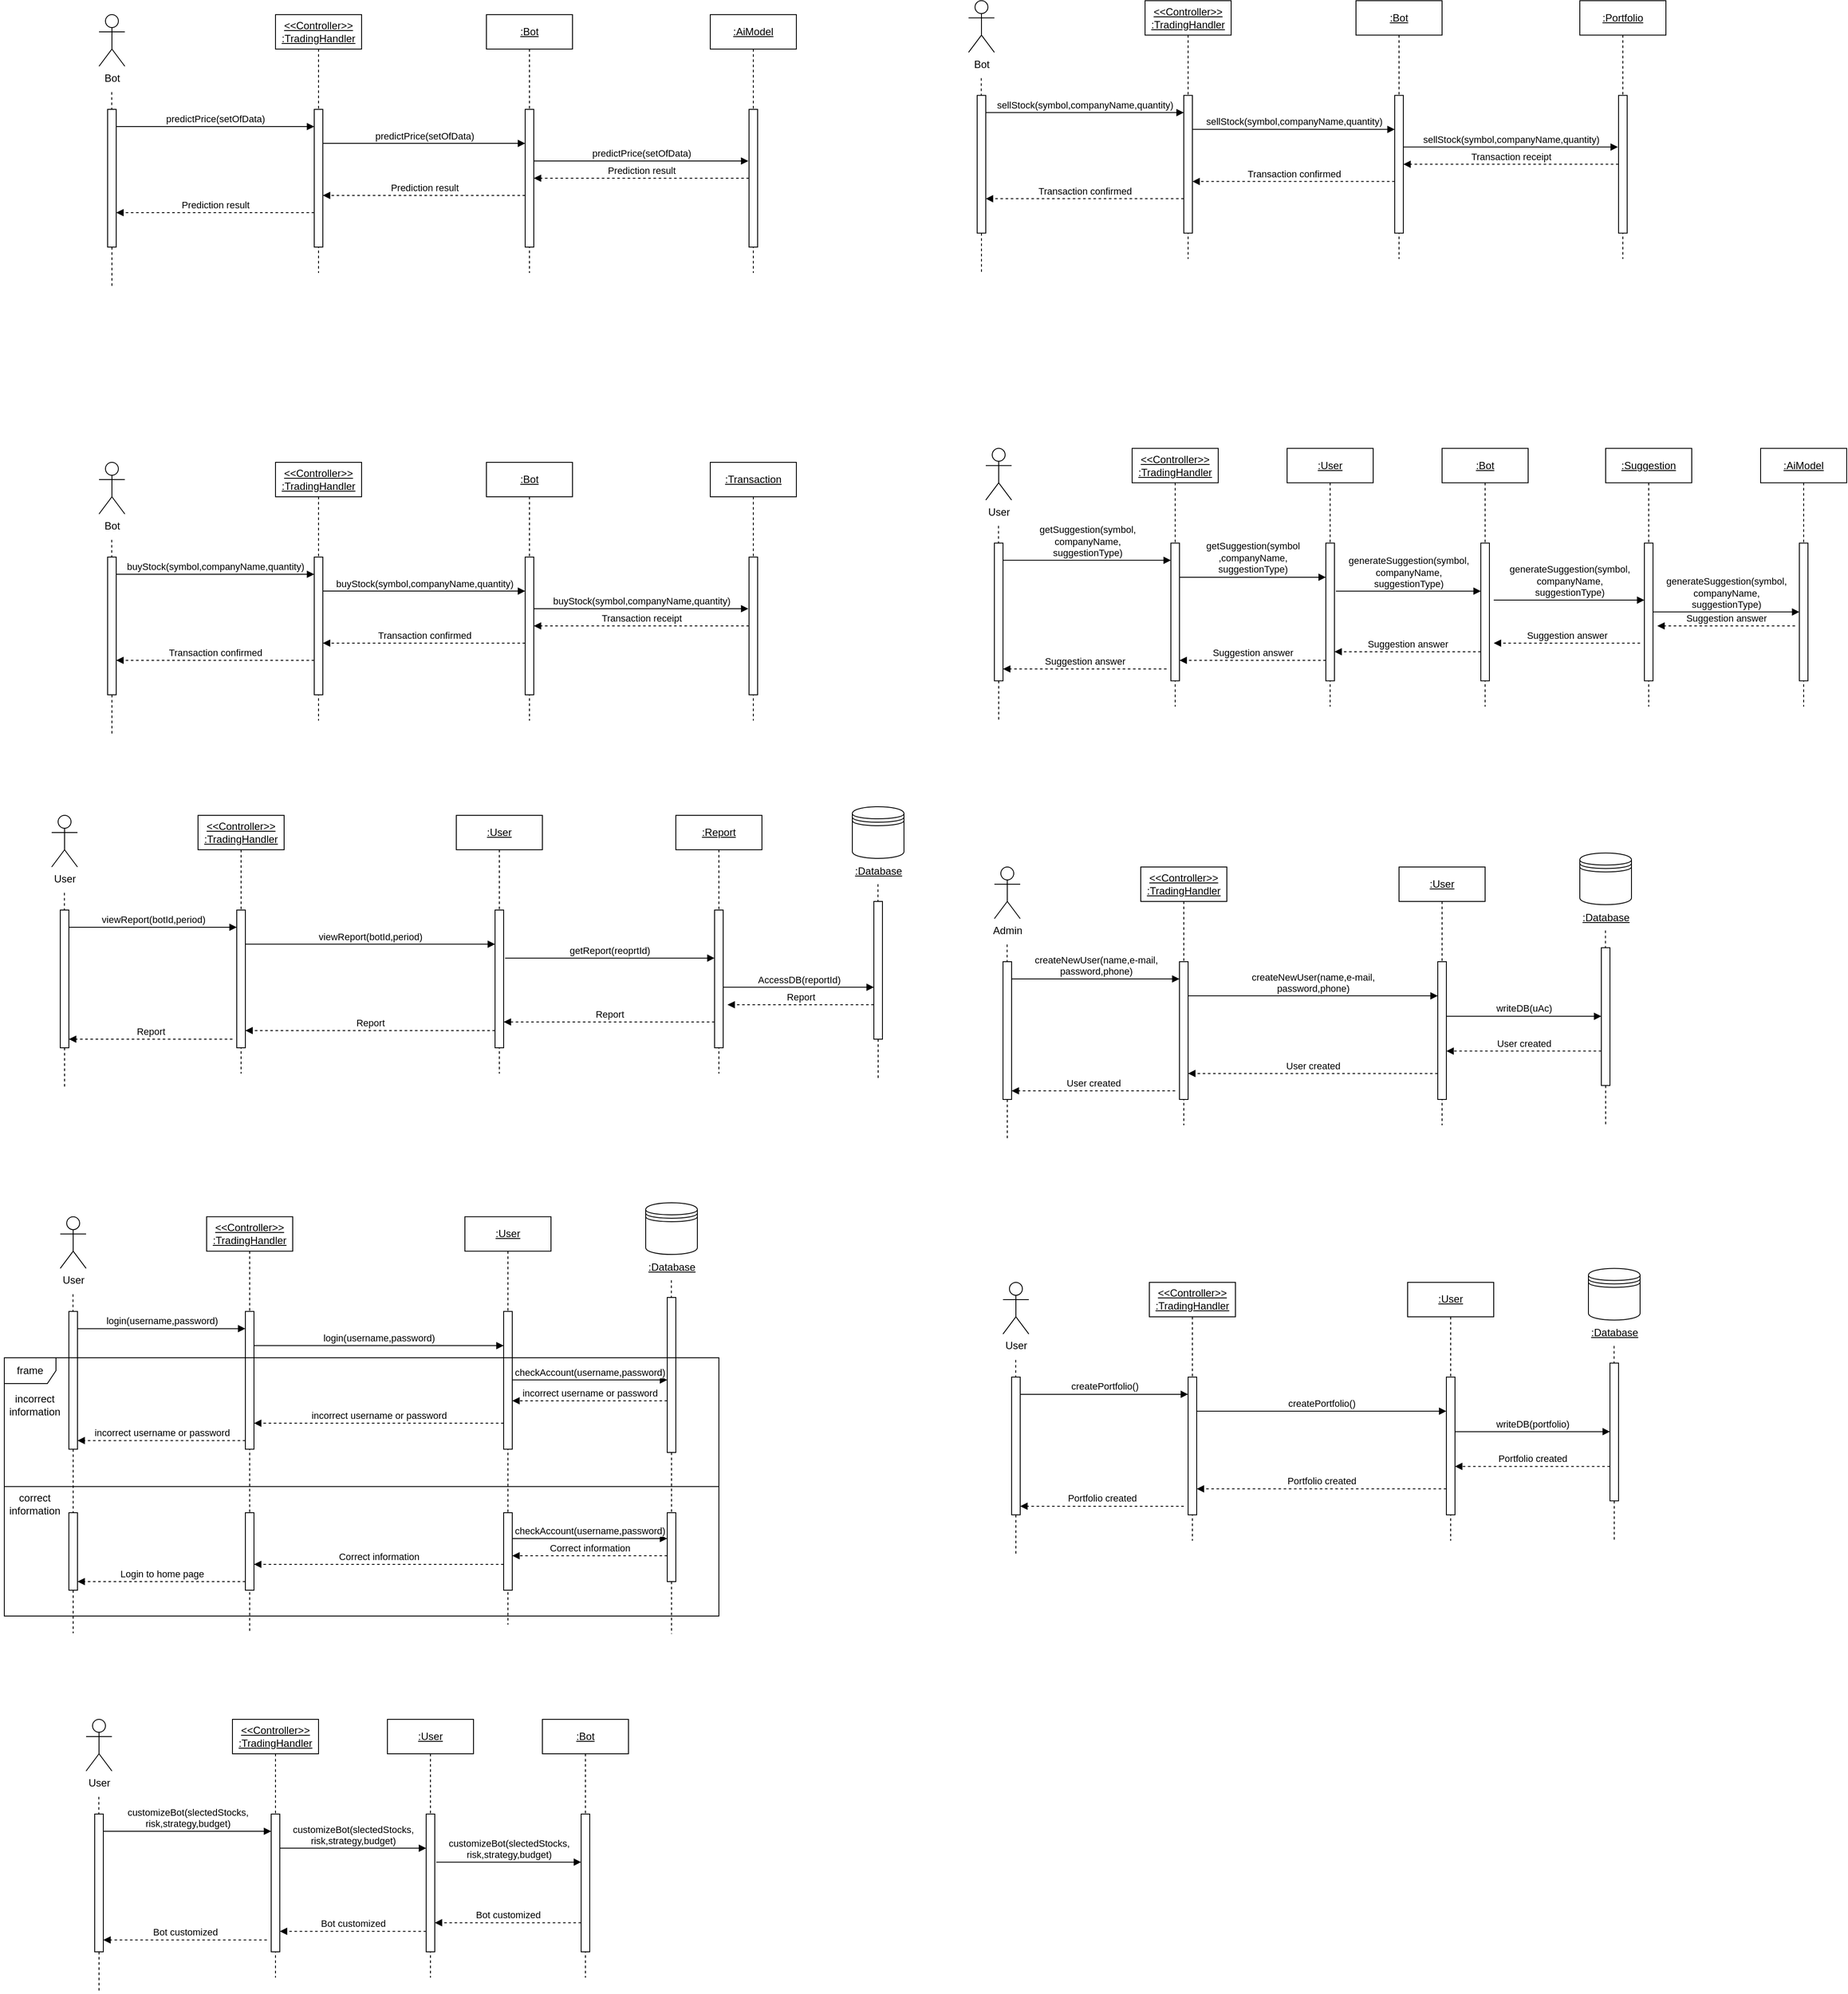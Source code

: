 <mxfile version="24.2.8" type="github">
  <diagram name="Page-1" id="PaM3hAsv0p1LVPKVbNv6">
    <mxGraphModel dx="1674" dy="756" grid="1" gridSize="10" guides="1" tooltips="1" connect="1" arrows="1" fold="1" page="1" pageScale="1" pageWidth="850" pageHeight="1100" math="0" shadow="0">
      <root>
        <mxCell id="0" />
        <mxCell id="1" parent="0" />
        <mxCell id="-R4UiotYeWdrvrbhJRBY-1" value="Bot" style="shape=umlActor;verticalLabelPosition=bottom;verticalAlign=top;html=1;outlineConnect=0;" parent="1" vertex="1">
          <mxGeometry x="120" y="210" width="30" height="60" as="geometry" />
        </mxCell>
        <mxCell id="-R4UiotYeWdrvrbhJRBY-2" value="&lt;div&gt;&lt;u&gt;&amp;lt;&amp;lt;Controller&amp;gt;&amp;gt;&lt;/u&gt;&lt;/div&gt;&lt;div&gt;&lt;u&gt;:TradingHandler&lt;/u&gt;&lt;br&gt;&lt;/div&gt;" style="shape=umlLifeline;perimeter=lifelinePerimeter;whiteSpace=wrap;html=1;container=1;dropTarget=0;collapsible=0;recursiveResize=0;outlineConnect=0;portConstraint=eastwest;newEdgeStyle={&quot;curved&quot;:0,&quot;rounded&quot;:0};" parent="1" vertex="1">
          <mxGeometry x="325" y="210" width="100" height="300" as="geometry" />
        </mxCell>
        <mxCell id="-R4UiotYeWdrvrbhJRBY-14" value="" style="html=1;points=[[0,0,0,0,5],[0,1,0,0,-5],[1,0,0,0,5],[1,1,0,0,-5]];perimeter=orthogonalPerimeter;outlineConnect=0;targetShapes=umlLifeline;portConstraint=eastwest;newEdgeStyle={&quot;curved&quot;:0,&quot;rounded&quot;:0};" parent="-R4UiotYeWdrvrbhJRBY-2" vertex="1">
          <mxGeometry x="45" y="110" width="10" height="160" as="geometry" />
        </mxCell>
        <mxCell id="-R4UiotYeWdrvrbhJRBY-9" value="" style="endArrow=none;dashed=1;endFill=0;endSize=12;html=1;rounded=0;" parent="1" source="-R4UiotYeWdrvrbhJRBY-13" edge="1">
          <mxGeometry width="160" relative="1" as="geometry">
            <mxPoint x="134.78" y="300" as="sourcePoint" />
            <mxPoint x="135" y="526.222" as="targetPoint" />
          </mxGeometry>
        </mxCell>
        <mxCell id="-R4UiotYeWdrvrbhJRBY-12" value="" style="endArrow=none;dashed=1;endFill=0;endSize=12;html=1;rounded=0;" parent="1" target="-R4UiotYeWdrvrbhJRBY-13" edge="1">
          <mxGeometry width="160" relative="1" as="geometry">
            <mxPoint x="134.78" y="300" as="sourcePoint" />
            <mxPoint x="135" y="526.222" as="targetPoint" />
          </mxGeometry>
        </mxCell>
        <mxCell id="-R4UiotYeWdrvrbhJRBY-13" value="" style="html=1;points=[[0,0,0,0,5],[0,1,0,0,-5],[1,0,0,0,5],[1,1,0,0,-5]];perimeter=orthogonalPerimeter;outlineConnect=0;targetShapes=umlLifeline;portConstraint=eastwest;newEdgeStyle={&quot;curved&quot;:0,&quot;rounded&quot;:0};" parent="1" vertex="1">
          <mxGeometry x="130" y="320" width="10" height="160" as="geometry" />
        </mxCell>
        <mxCell id="-R4UiotYeWdrvrbhJRBY-15" value="&lt;u&gt;:Bot&lt;/u&gt;" style="shape=umlLifeline;perimeter=lifelinePerimeter;whiteSpace=wrap;html=1;container=1;dropTarget=0;collapsible=0;recursiveResize=0;outlineConnect=0;portConstraint=eastwest;newEdgeStyle={&quot;curved&quot;:0,&quot;rounded&quot;:0};" parent="1" vertex="1">
          <mxGeometry x="570" y="210" width="100" height="300" as="geometry" />
        </mxCell>
        <mxCell id="-R4UiotYeWdrvrbhJRBY-16" value="" style="html=1;points=[[0,0,0,0,5],[0,1,0,0,-5],[1,0,0,0,5],[1,1,0,0,-5]];perimeter=orthogonalPerimeter;outlineConnect=0;targetShapes=umlLifeline;portConstraint=eastwest;newEdgeStyle={&quot;curved&quot;:0,&quot;rounded&quot;:0};" parent="-R4UiotYeWdrvrbhJRBY-15" vertex="1">
          <mxGeometry x="45" y="110" width="10" height="160" as="geometry" />
        </mxCell>
        <mxCell id="-R4UiotYeWdrvrbhJRBY-17" value="&lt;u&gt;:AiModel&lt;/u&gt;" style="shape=umlLifeline;perimeter=lifelinePerimeter;whiteSpace=wrap;html=1;container=1;dropTarget=0;collapsible=0;recursiveResize=0;outlineConnect=0;portConstraint=eastwest;newEdgeStyle={&quot;curved&quot;:0,&quot;rounded&quot;:0};" parent="1" vertex="1">
          <mxGeometry x="830" y="210" width="100" height="300" as="geometry" />
        </mxCell>
        <mxCell id="-R4UiotYeWdrvrbhJRBY-18" value="" style="html=1;points=[[0,0,0,0,5],[0,1,0,0,-5],[1,0,0,0,5],[1,1,0,0,-5]];perimeter=orthogonalPerimeter;outlineConnect=0;targetShapes=umlLifeline;portConstraint=eastwest;newEdgeStyle={&quot;curved&quot;:0,&quot;rounded&quot;:0};" parent="-R4UiotYeWdrvrbhJRBY-17" vertex="1">
          <mxGeometry x="45" y="110" width="10" height="160" as="geometry" />
        </mxCell>
        <mxCell id="-R4UiotYeWdrvrbhJRBY-19" value="predictPrice(setOfData)" style="html=1;verticalAlign=bottom;endArrow=block;curved=0;rounded=0;" parent="1" target="-R4UiotYeWdrvrbhJRBY-14" edge="1">
          <mxGeometry width="80" relative="1" as="geometry">
            <mxPoint x="140" y="340" as="sourcePoint" />
            <mxPoint x="220" y="340" as="targetPoint" />
          </mxGeometry>
        </mxCell>
        <mxCell id="-R4UiotYeWdrvrbhJRBY-20" value="predictPrice(setOfData)" style="html=1;verticalAlign=bottom;endArrow=block;curved=0;rounded=0;" parent="1" edge="1">
          <mxGeometry width="80" relative="1" as="geometry">
            <mxPoint x="380" y="359.52" as="sourcePoint" />
            <mxPoint x="615" y="359.52" as="targetPoint" />
          </mxGeometry>
        </mxCell>
        <mxCell id="-R4UiotYeWdrvrbhJRBY-21" value="predictPrice(setOfData)" style="html=1;verticalAlign=bottom;endArrow=block;curved=0;rounded=0;entryX=-0.074;entryY=0.11;entryDx=0;entryDy=0;entryPerimeter=0;" parent="1" edge="1">
          <mxGeometry width="80" relative="1" as="geometry">
            <mxPoint x="625" y="380.0" as="sourcePoint" />
            <mxPoint x="874.26" y="380.0" as="targetPoint" />
          </mxGeometry>
        </mxCell>
        <mxCell id="-R4UiotYeWdrvrbhJRBY-22" value="Prediction result" style="html=1;verticalAlign=bottom;endArrow=block;curved=0;rounded=0;dashed=1;" parent="1" source="-R4UiotYeWdrvrbhJRBY-18" target="-R4UiotYeWdrvrbhJRBY-16" edge="1">
          <mxGeometry width="80" relative="1" as="geometry">
            <mxPoint x="870" y="400" as="sourcePoint" />
            <mxPoint x="630" y="399.52" as="targetPoint" />
          </mxGeometry>
        </mxCell>
        <mxCell id="-R4UiotYeWdrvrbhJRBY-23" value="Prediction result" style="html=1;verticalAlign=bottom;endArrow=block;curved=0;rounded=0;dashed=1;" parent="1" source="-R4UiotYeWdrvrbhJRBY-16" edge="1">
          <mxGeometry width="80" relative="1" as="geometry">
            <mxPoint x="610" y="420" as="sourcePoint" />
            <mxPoint x="380" y="420" as="targetPoint" />
          </mxGeometry>
        </mxCell>
        <mxCell id="-R4UiotYeWdrvrbhJRBY-24" value="Prediction result" style="html=1;verticalAlign=bottom;endArrow=block;curved=0;rounded=0;dashed=1;" parent="1" edge="1">
          <mxGeometry width="80" relative="1" as="geometry">
            <mxPoint x="370" y="440" as="sourcePoint" />
            <mxPoint x="140" y="440" as="targetPoint" />
          </mxGeometry>
        </mxCell>
        <mxCell id="-R4UiotYeWdrvrbhJRBY-26" value="Bot" style="shape=umlActor;verticalLabelPosition=bottom;verticalAlign=top;html=1;outlineConnect=0;" parent="1" vertex="1">
          <mxGeometry x="120" y="730" width="30" height="60" as="geometry" />
        </mxCell>
        <mxCell id="-R4UiotYeWdrvrbhJRBY-27" value="&lt;div&gt;&lt;u&gt;&amp;lt;&amp;lt;Controller&amp;gt;&amp;gt;&lt;/u&gt;&lt;/div&gt;&lt;div&gt;&lt;u&gt;:TradingHandler&lt;/u&gt;&lt;br&gt;&lt;/div&gt;" style="shape=umlLifeline;perimeter=lifelinePerimeter;whiteSpace=wrap;html=1;container=1;dropTarget=0;collapsible=0;recursiveResize=0;outlineConnect=0;portConstraint=eastwest;newEdgeStyle={&quot;curved&quot;:0,&quot;rounded&quot;:0};" parent="1" vertex="1">
          <mxGeometry x="325" y="730" width="100" height="300" as="geometry" />
        </mxCell>
        <mxCell id="-R4UiotYeWdrvrbhJRBY-28" value="" style="html=1;points=[[0,0,0,0,5],[0,1,0,0,-5],[1,0,0,0,5],[1,1,0,0,-5]];perimeter=orthogonalPerimeter;outlineConnect=0;targetShapes=umlLifeline;portConstraint=eastwest;newEdgeStyle={&quot;curved&quot;:0,&quot;rounded&quot;:0};" parent="-R4UiotYeWdrvrbhJRBY-27" vertex="1">
          <mxGeometry x="45" y="110" width="10" height="160" as="geometry" />
        </mxCell>
        <mxCell id="-R4UiotYeWdrvrbhJRBY-29" value="" style="endArrow=none;dashed=1;endFill=0;endSize=12;html=1;rounded=0;" parent="1" source="-R4UiotYeWdrvrbhJRBY-31" edge="1">
          <mxGeometry width="160" relative="1" as="geometry">
            <mxPoint x="134.78" y="820" as="sourcePoint" />
            <mxPoint x="135" y="1046.222" as="targetPoint" />
          </mxGeometry>
        </mxCell>
        <mxCell id="-R4UiotYeWdrvrbhJRBY-30" value="" style="endArrow=none;dashed=1;endFill=0;endSize=12;html=1;rounded=0;" parent="1" target="-R4UiotYeWdrvrbhJRBY-31" edge="1">
          <mxGeometry width="160" relative="1" as="geometry">
            <mxPoint x="134.78" y="820" as="sourcePoint" />
            <mxPoint x="135" y="1046.222" as="targetPoint" />
          </mxGeometry>
        </mxCell>
        <mxCell id="-R4UiotYeWdrvrbhJRBY-31" value="" style="html=1;points=[[0,0,0,0,5],[0,1,0,0,-5],[1,0,0,0,5],[1,1,0,0,-5]];perimeter=orthogonalPerimeter;outlineConnect=0;targetShapes=umlLifeline;portConstraint=eastwest;newEdgeStyle={&quot;curved&quot;:0,&quot;rounded&quot;:0};" parent="1" vertex="1">
          <mxGeometry x="130" y="840" width="10" height="160" as="geometry" />
        </mxCell>
        <mxCell id="-R4UiotYeWdrvrbhJRBY-32" value="&lt;u&gt;:Bot&lt;/u&gt;" style="shape=umlLifeline;perimeter=lifelinePerimeter;whiteSpace=wrap;html=1;container=1;dropTarget=0;collapsible=0;recursiveResize=0;outlineConnect=0;portConstraint=eastwest;newEdgeStyle={&quot;curved&quot;:0,&quot;rounded&quot;:0};" parent="1" vertex="1">
          <mxGeometry x="570" y="730" width="100" height="300" as="geometry" />
        </mxCell>
        <mxCell id="-R4UiotYeWdrvrbhJRBY-33" value="" style="html=1;points=[[0,0,0,0,5],[0,1,0,0,-5],[1,0,0,0,5],[1,1,0,0,-5]];perimeter=orthogonalPerimeter;outlineConnect=0;targetShapes=umlLifeline;portConstraint=eastwest;newEdgeStyle={&quot;curved&quot;:0,&quot;rounded&quot;:0};" parent="-R4UiotYeWdrvrbhJRBY-32" vertex="1">
          <mxGeometry x="45" y="110" width="10" height="160" as="geometry" />
        </mxCell>
        <mxCell id="-R4UiotYeWdrvrbhJRBY-34" value="&lt;u&gt;:Transaction&lt;br&gt;&lt;/u&gt;" style="shape=umlLifeline;perimeter=lifelinePerimeter;whiteSpace=wrap;html=1;container=1;dropTarget=0;collapsible=0;recursiveResize=0;outlineConnect=0;portConstraint=eastwest;newEdgeStyle={&quot;curved&quot;:0,&quot;rounded&quot;:0};" parent="1" vertex="1">
          <mxGeometry x="830" y="730" width="100" height="300" as="geometry" />
        </mxCell>
        <mxCell id="-R4UiotYeWdrvrbhJRBY-35" value="" style="html=1;points=[[0,0,0,0,5],[0,1,0,0,-5],[1,0,0,0,5],[1,1,0,0,-5]];perimeter=orthogonalPerimeter;outlineConnect=0;targetShapes=umlLifeline;portConstraint=eastwest;newEdgeStyle={&quot;curved&quot;:0,&quot;rounded&quot;:0};" parent="-R4UiotYeWdrvrbhJRBY-34" vertex="1">
          <mxGeometry x="45" y="110" width="10" height="160" as="geometry" />
        </mxCell>
        <mxCell id="-R4UiotYeWdrvrbhJRBY-36" value="buyStock(symbol,companyName,quantity)" style="html=1;verticalAlign=bottom;endArrow=block;curved=0;rounded=0;" parent="1" target="-R4UiotYeWdrvrbhJRBY-28" edge="1">
          <mxGeometry width="80" relative="1" as="geometry">
            <mxPoint x="140" y="860" as="sourcePoint" />
            <mxPoint x="220" y="860" as="targetPoint" />
          </mxGeometry>
        </mxCell>
        <mxCell id="-R4UiotYeWdrvrbhJRBY-37" value="buyStock(symbol,companyName,quantity)" style="html=1;verticalAlign=bottom;endArrow=block;curved=0;rounded=0;" parent="1" edge="1">
          <mxGeometry width="80" relative="1" as="geometry">
            <mxPoint x="380" y="879.52" as="sourcePoint" />
            <mxPoint x="615" y="879.52" as="targetPoint" />
          </mxGeometry>
        </mxCell>
        <mxCell id="-R4UiotYeWdrvrbhJRBY-38" value="buyStock(symbol,companyName,quantity)" style="html=1;verticalAlign=bottom;endArrow=block;curved=0;rounded=0;entryX=-0.074;entryY=0.11;entryDx=0;entryDy=0;entryPerimeter=0;" parent="1" edge="1">
          <mxGeometry width="80" relative="1" as="geometry">
            <mxPoint x="625" y="900" as="sourcePoint" />
            <mxPoint x="874.26" y="900" as="targetPoint" />
          </mxGeometry>
        </mxCell>
        <mxCell id="-R4UiotYeWdrvrbhJRBY-39" value="Transaction receipt" style="html=1;verticalAlign=bottom;endArrow=block;curved=0;rounded=0;dashed=1;" parent="1" source="-R4UiotYeWdrvrbhJRBY-35" target="-R4UiotYeWdrvrbhJRBY-33" edge="1">
          <mxGeometry width="80" relative="1" as="geometry">
            <mxPoint x="870" y="920" as="sourcePoint" />
            <mxPoint x="630" y="919.52" as="targetPoint" />
          </mxGeometry>
        </mxCell>
        <mxCell id="-R4UiotYeWdrvrbhJRBY-40" value="Transaction confirmed" style="html=1;verticalAlign=bottom;endArrow=block;curved=0;rounded=0;dashed=1;" parent="1" source="-R4UiotYeWdrvrbhJRBY-33" edge="1">
          <mxGeometry width="80" relative="1" as="geometry">
            <mxPoint x="610" y="940" as="sourcePoint" />
            <mxPoint x="380" y="940" as="targetPoint" />
          </mxGeometry>
        </mxCell>
        <mxCell id="-R4UiotYeWdrvrbhJRBY-41" value="Transaction confirmed" style="html=1;verticalAlign=bottom;endArrow=block;curved=0;rounded=0;dashed=1;" parent="1" edge="1">
          <mxGeometry width="80" relative="1" as="geometry">
            <mxPoint x="370" y="960" as="sourcePoint" />
            <mxPoint x="140" y="960" as="targetPoint" />
          </mxGeometry>
        </mxCell>
        <mxCell id="-R4UiotYeWdrvrbhJRBY-42" value="Bot" style="shape=umlActor;verticalLabelPosition=bottom;verticalAlign=top;html=1;outlineConnect=0;" parent="1" vertex="1">
          <mxGeometry x="1130" y="193.78" width="30" height="60" as="geometry" />
        </mxCell>
        <mxCell id="-R4UiotYeWdrvrbhJRBY-43" value="&lt;div&gt;&lt;u&gt;&amp;lt;&amp;lt;Controller&amp;gt;&amp;gt;&lt;/u&gt;&lt;/div&gt;&lt;div&gt;&lt;u&gt;:TradingHandler&lt;/u&gt;&lt;br&gt;&lt;/div&gt;" style="shape=umlLifeline;perimeter=lifelinePerimeter;whiteSpace=wrap;html=1;container=1;dropTarget=0;collapsible=0;recursiveResize=0;outlineConnect=0;portConstraint=eastwest;newEdgeStyle={&quot;curved&quot;:0,&quot;rounded&quot;:0};" parent="1" vertex="1">
          <mxGeometry x="1335" y="193.78" width="100" height="300" as="geometry" />
        </mxCell>
        <mxCell id="-R4UiotYeWdrvrbhJRBY-44" value="" style="html=1;points=[[0,0,0,0,5],[0,1,0,0,-5],[1,0,0,0,5],[1,1,0,0,-5]];perimeter=orthogonalPerimeter;outlineConnect=0;targetShapes=umlLifeline;portConstraint=eastwest;newEdgeStyle={&quot;curved&quot;:0,&quot;rounded&quot;:0};" parent="-R4UiotYeWdrvrbhJRBY-43" vertex="1">
          <mxGeometry x="45" y="110" width="10" height="160" as="geometry" />
        </mxCell>
        <mxCell id="-R4UiotYeWdrvrbhJRBY-45" value="" style="endArrow=none;dashed=1;endFill=0;endSize=12;html=1;rounded=0;" parent="1" source="-R4UiotYeWdrvrbhJRBY-47" edge="1">
          <mxGeometry width="160" relative="1" as="geometry">
            <mxPoint x="1144.78" y="283.78" as="sourcePoint" />
            <mxPoint x="1145" y="510.002" as="targetPoint" />
          </mxGeometry>
        </mxCell>
        <mxCell id="-R4UiotYeWdrvrbhJRBY-46" value="" style="endArrow=none;dashed=1;endFill=0;endSize=12;html=1;rounded=0;" parent="1" target="-R4UiotYeWdrvrbhJRBY-47" edge="1">
          <mxGeometry width="160" relative="1" as="geometry">
            <mxPoint x="1144.78" y="283.78" as="sourcePoint" />
            <mxPoint x="1145" y="510.002" as="targetPoint" />
          </mxGeometry>
        </mxCell>
        <mxCell id="-R4UiotYeWdrvrbhJRBY-47" value="" style="html=1;points=[[0,0,0,0,5],[0,1,0,0,-5],[1,0,0,0,5],[1,1,0,0,-5]];perimeter=orthogonalPerimeter;outlineConnect=0;targetShapes=umlLifeline;portConstraint=eastwest;newEdgeStyle={&quot;curved&quot;:0,&quot;rounded&quot;:0};" parent="1" vertex="1">
          <mxGeometry x="1140" y="303.78" width="10" height="160" as="geometry" />
        </mxCell>
        <mxCell id="-R4UiotYeWdrvrbhJRBY-48" value="&lt;u&gt;:Bot&lt;/u&gt;" style="shape=umlLifeline;perimeter=lifelinePerimeter;whiteSpace=wrap;html=1;container=1;dropTarget=0;collapsible=0;recursiveResize=0;outlineConnect=0;portConstraint=eastwest;newEdgeStyle={&quot;curved&quot;:0,&quot;rounded&quot;:0};" parent="1" vertex="1">
          <mxGeometry x="1580" y="193.78" width="100" height="300" as="geometry" />
        </mxCell>
        <mxCell id="-R4UiotYeWdrvrbhJRBY-49" value="" style="html=1;points=[[0,0,0,0,5],[0,1,0,0,-5],[1,0,0,0,5],[1,1,0,0,-5]];perimeter=orthogonalPerimeter;outlineConnect=0;targetShapes=umlLifeline;portConstraint=eastwest;newEdgeStyle={&quot;curved&quot;:0,&quot;rounded&quot;:0};" parent="-R4UiotYeWdrvrbhJRBY-48" vertex="1">
          <mxGeometry x="45" y="110" width="10" height="160" as="geometry" />
        </mxCell>
        <mxCell id="-R4UiotYeWdrvrbhJRBY-50" value="&lt;u&gt;:Portfolio&lt;br&gt;&lt;/u&gt;" style="shape=umlLifeline;perimeter=lifelinePerimeter;whiteSpace=wrap;html=1;container=1;dropTarget=0;collapsible=0;recursiveResize=0;outlineConnect=0;portConstraint=eastwest;newEdgeStyle={&quot;curved&quot;:0,&quot;rounded&quot;:0};" parent="1" vertex="1">
          <mxGeometry x="1840" y="193.78" width="100" height="300" as="geometry" />
        </mxCell>
        <mxCell id="-R4UiotYeWdrvrbhJRBY-51" value="" style="html=1;points=[[0,0,0,0,5],[0,1,0,0,-5],[1,0,0,0,5],[1,1,0,0,-5]];perimeter=orthogonalPerimeter;outlineConnect=0;targetShapes=umlLifeline;portConstraint=eastwest;newEdgeStyle={&quot;curved&quot;:0,&quot;rounded&quot;:0};" parent="-R4UiotYeWdrvrbhJRBY-50" vertex="1">
          <mxGeometry x="45" y="110" width="10" height="160" as="geometry" />
        </mxCell>
        <mxCell id="-R4UiotYeWdrvrbhJRBY-52" value="sellStock(symbol,companyName,quantity)" style="html=1;verticalAlign=bottom;endArrow=block;curved=0;rounded=0;" parent="1" target="-R4UiotYeWdrvrbhJRBY-44" edge="1">
          <mxGeometry width="80" relative="1" as="geometry">
            <mxPoint x="1150" y="323.78" as="sourcePoint" />
            <mxPoint x="1230" y="323.78" as="targetPoint" />
          </mxGeometry>
        </mxCell>
        <mxCell id="-R4UiotYeWdrvrbhJRBY-53" value="sellStock(symbol,companyName,quantity)" style="html=1;verticalAlign=bottom;endArrow=block;curved=0;rounded=0;" parent="1" edge="1">
          <mxGeometry width="80" relative="1" as="geometry">
            <mxPoint x="1390" y="343.3" as="sourcePoint" />
            <mxPoint x="1625" y="343.3" as="targetPoint" />
          </mxGeometry>
        </mxCell>
        <mxCell id="-R4UiotYeWdrvrbhJRBY-54" value="sellStock(symbol,companyName,quantity)" style="html=1;verticalAlign=bottom;endArrow=block;curved=0;rounded=0;entryX=-0.074;entryY=0.11;entryDx=0;entryDy=0;entryPerimeter=0;" parent="1" edge="1">
          <mxGeometry width="80" relative="1" as="geometry">
            <mxPoint x="1635" y="363.78" as="sourcePoint" />
            <mxPoint x="1884.26" y="363.78" as="targetPoint" />
          </mxGeometry>
        </mxCell>
        <mxCell id="-R4UiotYeWdrvrbhJRBY-55" value="Transaction receipt" style="html=1;verticalAlign=bottom;endArrow=block;curved=0;rounded=0;dashed=1;" parent="1" source="-R4UiotYeWdrvrbhJRBY-51" target="-R4UiotYeWdrvrbhJRBY-49" edge="1">
          <mxGeometry width="80" relative="1" as="geometry">
            <mxPoint x="1880" y="383.78" as="sourcePoint" />
            <mxPoint x="1640" y="383.3" as="targetPoint" />
          </mxGeometry>
        </mxCell>
        <mxCell id="-R4UiotYeWdrvrbhJRBY-56" value="Transaction confirmed" style="html=1;verticalAlign=bottom;endArrow=block;curved=0;rounded=0;dashed=1;" parent="1" source="-R4UiotYeWdrvrbhJRBY-49" edge="1">
          <mxGeometry width="80" relative="1" as="geometry">
            <mxPoint x="1620" y="403.78" as="sourcePoint" />
            <mxPoint x="1390" y="403.78" as="targetPoint" />
          </mxGeometry>
        </mxCell>
        <mxCell id="-R4UiotYeWdrvrbhJRBY-57" value="Transaction confirmed" style="html=1;verticalAlign=bottom;endArrow=block;curved=0;rounded=0;dashed=1;" parent="1" edge="1">
          <mxGeometry width="80" relative="1" as="geometry">
            <mxPoint x="1380" y="423.78" as="sourcePoint" />
            <mxPoint x="1150" y="423.78" as="targetPoint" />
          </mxGeometry>
        </mxCell>
        <mxCell id="-R4UiotYeWdrvrbhJRBY-58" value="User" style="shape=umlActor;verticalLabelPosition=bottom;verticalAlign=top;html=1;outlineConnect=0;" parent="1" vertex="1">
          <mxGeometry x="1150" y="713.78" width="30" height="60" as="geometry" />
        </mxCell>
        <mxCell id="-R4UiotYeWdrvrbhJRBY-59" value="&lt;div&gt;&lt;u&gt;&amp;lt;&amp;lt;Controller&amp;gt;&amp;gt;&lt;/u&gt;&lt;/div&gt;&lt;div&gt;&lt;u&gt;:TradingHandler&lt;/u&gt;&lt;br&gt;&lt;/div&gt;" style="shape=umlLifeline;perimeter=lifelinePerimeter;whiteSpace=wrap;html=1;container=1;dropTarget=0;collapsible=0;recursiveResize=0;outlineConnect=0;portConstraint=eastwest;newEdgeStyle={&quot;curved&quot;:0,&quot;rounded&quot;:0};" parent="1" vertex="1">
          <mxGeometry x="1320" y="713.78" width="100" height="300" as="geometry" />
        </mxCell>
        <mxCell id="-R4UiotYeWdrvrbhJRBY-60" value="" style="html=1;points=[[0,0,0,0,5],[0,1,0,0,-5],[1,0,0,0,5],[1,1,0,0,-5]];perimeter=orthogonalPerimeter;outlineConnect=0;targetShapes=umlLifeline;portConstraint=eastwest;newEdgeStyle={&quot;curved&quot;:0,&quot;rounded&quot;:0};" parent="-R4UiotYeWdrvrbhJRBY-59" vertex="1">
          <mxGeometry x="45" y="110" width="10" height="160" as="geometry" />
        </mxCell>
        <mxCell id="-R4UiotYeWdrvrbhJRBY-61" value="" style="endArrow=none;dashed=1;endFill=0;endSize=12;html=1;rounded=0;" parent="1" source="-R4UiotYeWdrvrbhJRBY-63" edge="1">
          <mxGeometry width="160" relative="1" as="geometry">
            <mxPoint x="1164.78" y="803.78" as="sourcePoint" />
            <mxPoint x="1165" y="1030.002" as="targetPoint" />
          </mxGeometry>
        </mxCell>
        <mxCell id="-R4UiotYeWdrvrbhJRBY-62" value="" style="endArrow=none;dashed=1;endFill=0;endSize=12;html=1;rounded=0;" parent="1" target="-R4UiotYeWdrvrbhJRBY-63" edge="1">
          <mxGeometry width="160" relative="1" as="geometry">
            <mxPoint x="1164.78" y="803.78" as="sourcePoint" />
            <mxPoint x="1165" y="1030.002" as="targetPoint" />
          </mxGeometry>
        </mxCell>
        <mxCell id="-R4UiotYeWdrvrbhJRBY-63" value="" style="html=1;points=[[0,0,0,0,5],[0,1,0,0,-5],[1,0,0,0,5],[1,1,0,0,-5]];perimeter=orthogonalPerimeter;outlineConnect=0;targetShapes=umlLifeline;portConstraint=eastwest;newEdgeStyle={&quot;curved&quot;:0,&quot;rounded&quot;:0};" parent="1" vertex="1">
          <mxGeometry x="1160" y="823.78" width="10" height="160" as="geometry" />
        </mxCell>
        <mxCell id="-R4UiotYeWdrvrbhJRBY-64" value="&lt;u&gt;:User&lt;/u&gt;" style="shape=umlLifeline;perimeter=lifelinePerimeter;whiteSpace=wrap;html=1;container=1;dropTarget=0;collapsible=0;recursiveResize=0;outlineConnect=0;portConstraint=eastwest;newEdgeStyle={&quot;curved&quot;:0,&quot;rounded&quot;:0};" parent="1" vertex="1">
          <mxGeometry x="1500" y="713.78" width="100" height="300" as="geometry" />
        </mxCell>
        <mxCell id="-R4UiotYeWdrvrbhJRBY-65" value="" style="html=1;points=[[0,0,0,0,5],[0,1,0,0,-5],[1,0,0,0,5],[1,1,0,0,-5]];perimeter=orthogonalPerimeter;outlineConnect=0;targetShapes=umlLifeline;portConstraint=eastwest;newEdgeStyle={&quot;curved&quot;:0,&quot;rounded&quot;:0};" parent="-R4UiotYeWdrvrbhJRBY-64" vertex="1">
          <mxGeometry x="45" y="110" width="10" height="160" as="geometry" />
        </mxCell>
        <mxCell id="-R4UiotYeWdrvrbhJRBY-66" value="&lt;u&gt;:Bot&lt;br&gt;&lt;/u&gt;" style="shape=umlLifeline;perimeter=lifelinePerimeter;whiteSpace=wrap;html=1;container=1;dropTarget=0;collapsible=0;recursiveResize=0;outlineConnect=0;portConstraint=eastwest;newEdgeStyle={&quot;curved&quot;:0,&quot;rounded&quot;:0};" parent="1" vertex="1">
          <mxGeometry x="1680" y="713.78" width="100" height="300" as="geometry" />
        </mxCell>
        <mxCell id="-R4UiotYeWdrvrbhJRBY-67" value="" style="html=1;points=[[0,0,0,0,5],[0,1,0,0,-5],[1,0,0,0,5],[1,1,0,0,-5]];perimeter=orthogonalPerimeter;outlineConnect=0;targetShapes=umlLifeline;portConstraint=eastwest;newEdgeStyle={&quot;curved&quot;:0,&quot;rounded&quot;:0};" parent="-R4UiotYeWdrvrbhJRBY-66" vertex="1">
          <mxGeometry x="45" y="110" width="10" height="160" as="geometry" />
        </mxCell>
        <mxCell id="-R4UiotYeWdrvrbhJRBY-68" value="&lt;div&gt;getSuggestion(symbol,&lt;/div&gt;&lt;div&gt;companyName,&lt;/div&gt;&lt;div&gt;suggestionType)&lt;/div&gt;" style="html=1;verticalAlign=bottom;endArrow=block;curved=0;rounded=0;" parent="1" target="-R4UiotYeWdrvrbhJRBY-60" edge="1">
          <mxGeometry width="80" relative="1" as="geometry">
            <mxPoint x="1170" y="843.78" as="sourcePoint" />
            <mxPoint x="1250" y="843.78" as="targetPoint" />
          </mxGeometry>
        </mxCell>
        <mxCell id="-R4UiotYeWdrvrbhJRBY-69" value="&lt;div&gt;getSuggestion(symbol&lt;/div&gt;&lt;div&gt;,companyName,&lt;/div&gt;&lt;div&gt;suggestionType)&lt;/div&gt;" style="html=1;verticalAlign=bottom;endArrow=block;curved=0;rounded=0;" parent="1" target="-R4UiotYeWdrvrbhJRBY-65" edge="1">
          <mxGeometry width="80" relative="1" as="geometry">
            <mxPoint x="1375" y="863.45" as="sourcePoint" />
            <mxPoint x="1660" y="863.45" as="targetPoint" />
          </mxGeometry>
        </mxCell>
        <mxCell id="-R4UiotYeWdrvrbhJRBY-70" value="&lt;div&gt;generateSuggestion(symbol,&lt;/div&gt;&lt;div&gt;companyName,&lt;/div&gt;&lt;div&gt;suggestionType)&lt;/div&gt;" style="html=1;verticalAlign=bottom;endArrow=block;curved=0;rounded=0;exitX=1.162;exitY=0.349;exitDx=0;exitDy=0;exitPerimeter=0;" parent="1" source="-R4UiotYeWdrvrbhJRBY-65" target="-R4UiotYeWdrvrbhJRBY-67" edge="1">
          <mxGeometry width="80" relative="1" as="geometry">
            <mxPoint x="1790" y="879.83" as="sourcePoint" />
            <mxPoint x="2039.26" y="879.83" as="targetPoint" />
          </mxGeometry>
        </mxCell>
        <mxCell id="-R4UiotYeWdrvrbhJRBY-71" value="Suggestion answer" style="html=1;verticalAlign=bottom;endArrow=block;curved=0;rounded=0;dashed=1;" parent="1" edge="1">
          <mxGeometry width="80" relative="1" as="geometry">
            <mxPoint x="1725.0" y="950" as="sourcePoint" />
            <mxPoint x="1555.0" y="950" as="targetPoint" />
          </mxGeometry>
        </mxCell>
        <mxCell id="-R4UiotYeWdrvrbhJRBY-72" value="Suggestion answer" style="html=1;verticalAlign=bottom;endArrow=block;curved=0;rounded=0;dashed=1;" parent="1" edge="1">
          <mxGeometry width="80" relative="1" as="geometry">
            <mxPoint x="1545.0" y="960" as="sourcePoint" />
            <mxPoint x="1375" y="960" as="targetPoint" />
          </mxGeometry>
        </mxCell>
        <mxCell id="-R4UiotYeWdrvrbhJRBY-73" value="Suggestion answer" style="html=1;verticalAlign=bottom;endArrow=block;curved=0;rounded=0;dashed=1;" parent="1" edge="1">
          <mxGeometry width="80" relative="1" as="geometry">
            <mxPoint x="1360" y="970" as="sourcePoint" />
            <mxPoint x="1170" y="970" as="targetPoint" />
          </mxGeometry>
        </mxCell>
        <mxCell id="-R4UiotYeWdrvrbhJRBY-76" value="&lt;u&gt;:Suggestion&lt;br&gt;&lt;/u&gt;" style="shape=umlLifeline;perimeter=lifelinePerimeter;whiteSpace=wrap;html=1;container=1;dropTarget=0;collapsible=0;recursiveResize=0;outlineConnect=0;portConstraint=eastwest;newEdgeStyle={&quot;curved&quot;:0,&quot;rounded&quot;:0};" parent="1" vertex="1">
          <mxGeometry x="1870" y="713.78" width="100" height="300" as="geometry" />
        </mxCell>
        <mxCell id="-R4UiotYeWdrvrbhJRBY-77" value="" style="html=1;points=[[0,0,0,0,5],[0,1,0,0,-5],[1,0,0,0,5],[1,1,0,0,-5]];perimeter=orthogonalPerimeter;outlineConnect=0;targetShapes=umlLifeline;portConstraint=eastwest;newEdgeStyle={&quot;curved&quot;:0,&quot;rounded&quot;:0};" parent="-R4UiotYeWdrvrbhJRBY-76" vertex="1">
          <mxGeometry x="45" y="110" width="10" height="160" as="geometry" />
        </mxCell>
        <mxCell id="-R4UiotYeWdrvrbhJRBY-78" value="&lt;div&gt;generateSuggestion(symbol,&lt;/div&gt;&lt;div&gt;companyName,&lt;/div&gt;&lt;div&gt;suggestionType)&lt;/div&gt;" style="html=1;verticalAlign=bottom;endArrow=block;curved=0;rounded=0;exitX=1.5;exitY=0.414;exitDx=0;exitDy=0;exitPerimeter=0;" parent="1" source="-R4UiotYeWdrvrbhJRBY-67" target="-R4UiotYeWdrvrbhJRBY-77" edge="1">
          <mxGeometry width="80" relative="1" as="geometry">
            <mxPoint x="1930" y="890" as="sourcePoint" />
            <mxPoint x="2160" y="890" as="targetPoint" />
          </mxGeometry>
        </mxCell>
        <mxCell id="-R4UiotYeWdrvrbhJRBY-79" value="Suggestion answer" style="html=1;verticalAlign=bottom;endArrow=block;curved=0;rounded=0;dashed=1;" parent="1" edge="1">
          <mxGeometry width="80" relative="1" as="geometry">
            <mxPoint x="1910" y="940" as="sourcePoint" />
            <mxPoint x="1740.0" y="940" as="targetPoint" />
          </mxGeometry>
        </mxCell>
        <mxCell id="-R4UiotYeWdrvrbhJRBY-81" value="User" style="shape=umlActor;verticalLabelPosition=bottom;verticalAlign=top;html=1;outlineConnect=0;" parent="1" vertex="1">
          <mxGeometry x="65" y="1140" width="30" height="60" as="geometry" />
        </mxCell>
        <mxCell id="-R4UiotYeWdrvrbhJRBY-82" value="&lt;div&gt;&lt;u&gt;&amp;lt;&amp;lt;Controller&amp;gt;&amp;gt;&lt;/u&gt;&lt;/div&gt;&lt;div&gt;&lt;u&gt;:TradingHandler&lt;/u&gt;&lt;br&gt;&lt;/div&gt;" style="shape=umlLifeline;perimeter=lifelinePerimeter;whiteSpace=wrap;html=1;container=1;dropTarget=0;collapsible=0;recursiveResize=0;outlineConnect=0;portConstraint=eastwest;newEdgeStyle={&quot;curved&quot;:0,&quot;rounded&quot;:0};" parent="1" vertex="1">
          <mxGeometry x="235" y="1140" width="100" height="300" as="geometry" />
        </mxCell>
        <mxCell id="-R4UiotYeWdrvrbhJRBY-83" value="" style="html=1;points=[[0,0,0,0,5],[0,1,0,0,-5],[1,0,0,0,5],[1,1,0,0,-5]];perimeter=orthogonalPerimeter;outlineConnect=0;targetShapes=umlLifeline;portConstraint=eastwest;newEdgeStyle={&quot;curved&quot;:0,&quot;rounded&quot;:0};" parent="-R4UiotYeWdrvrbhJRBY-82" vertex="1">
          <mxGeometry x="45" y="110" width="10" height="160" as="geometry" />
        </mxCell>
        <mxCell id="-R4UiotYeWdrvrbhJRBY-84" value="" style="endArrow=none;dashed=1;endFill=0;endSize=12;html=1;rounded=0;" parent="1" source="-R4UiotYeWdrvrbhJRBY-86" edge="1">
          <mxGeometry width="160" relative="1" as="geometry">
            <mxPoint x="79.78" y="1230" as="sourcePoint" />
            <mxPoint x="80" y="1456.222" as="targetPoint" />
          </mxGeometry>
        </mxCell>
        <mxCell id="-R4UiotYeWdrvrbhJRBY-85" value="" style="endArrow=none;dashed=1;endFill=0;endSize=12;html=1;rounded=0;" parent="1" target="-R4UiotYeWdrvrbhJRBY-86" edge="1">
          <mxGeometry width="160" relative="1" as="geometry">
            <mxPoint x="79.78" y="1230" as="sourcePoint" />
            <mxPoint x="80" y="1456.222" as="targetPoint" />
          </mxGeometry>
        </mxCell>
        <mxCell id="-R4UiotYeWdrvrbhJRBY-86" value="" style="html=1;points=[[0,0,0,0,5],[0,1,0,0,-5],[1,0,0,0,5],[1,1,0,0,-5]];perimeter=orthogonalPerimeter;outlineConnect=0;targetShapes=umlLifeline;portConstraint=eastwest;newEdgeStyle={&quot;curved&quot;:0,&quot;rounded&quot;:0};" parent="1" vertex="1">
          <mxGeometry x="75" y="1250" width="10" height="160" as="geometry" />
        </mxCell>
        <mxCell id="-R4UiotYeWdrvrbhJRBY-87" value="&lt;u&gt;:User&lt;/u&gt;" style="shape=umlLifeline;perimeter=lifelinePerimeter;whiteSpace=wrap;html=1;container=1;dropTarget=0;collapsible=0;recursiveResize=0;outlineConnect=0;portConstraint=eastwest;newEdgeStyle={&quot;curved&quot;:0,&quot;rounded&quot;:0};" parent="1" vertex="1">
          <mxGeometry x="535" y="1140" width="100" height="300" as="geometry" />
        </mxCell>
        <mxCell id="-R4UiotYeWdrvrbhJRBY-88" value="" style="html=1;points=[[0,0,0,0,5],[0,1,0,0,-5],[1,0,0,0,5],[1,1,0,0,-5]];perimeter=orthogonalPerimeter;outlineConnect=0;targetShapes=umlLifeline;portConstraint=eastwest;newEdgeStyle={&quot;curved&quot;:0,&quot;rounded&quot;:0};" parent="-R4UiotYeWdrvrbhJRBY-87" vertex="1">
          <mxGeometry x="45" y="110" width="10" height="160" as="geometry" />
        </mxCell>
        <mxCell id="-R4UiotYeWdrvrbhJRBY-91" value="viewReport(botId,period)" style="html=1;verticalAlign=bottom;endArrow=block;curved=0;rounded=0;" parent="1" target="-R4UiotYeWdrvrbhJRBY-83" edge="1">
          <mxGeometry width="80" relative="1" as="geometry">
            <mxPoint x="85" y="1270" as="sourcePoint" />
            <mxPoint x="165" y="1270" as="targetPoint" />
          </mxGeometry>
        </mxCell>
        <mxCell id="-R4UiotYeWdrvrbhJRBY-92" value="viewReport(botId,period)" style="html=1;verticalAlign=bottom;endArrow=block;curved=0;rounded=0;" parent="1" target="-R4UiotYeWdrvrbhJRBY-88" edge="1">
          <mxGeometry width="80" relative="1" as="geometry">
            <mxPoint x="290" y="1289.67" as="sourcePoint" />
            <mxPoint x="575" y="1289.67" as="targetPoint" />
          </mxGeometry>
        </mxCell>
        <mxCell id="-R4UiotYeWdrvrbhJRBY-93" value="getReport(reoprtId)" style="html=1;verticalAlign=bottom;endArrow=block;curved=0;rounded=0;exitX=1.162;exitY=0.349;exitDx=0;exitDy=0;exitPerimeter=0;" parent="1" source="-R4UiotYeWdrvrbhJRBY-88" target="-R4UiotYeWdrvrbhJRBY-98" edge="1">
          <mxGeometry width="80" relative="1" as="geometry">
            <mxPoint x="705" y="1306.05" as="sourcePoint" />
            <mxPoint x="830" y="1305.84" as="targetPoint" />
          </mxGeometry>
        </mxCell>
        <mxCell id="-R4UiotYeWdrvrbhJRBY-94" value="Report" style="html=1;verticalAlign=bottom;endArrow=block;curved=0;rounded=0;dashed=1;" parent="1" target="-R4UiotYeWdrvrbhJRBY-88" edge="1">
          <mxGeometry width="80" relative="1" as="geometry">
            <mxPoint x="835" y="1380" as="sourcePoint" />
            <mxPoint x="600" y="1380" as="targetPoint" />
          </mxGeometry>
        </mxCell>
        <mxCell id="-R4UiotYeWdrvrbhJRBY-95" value="Report" style="html=1;verticalAlign=bottom;endArrow=block;curved=0;rounded=0;dashed=1;" parent="1" edge="1">
          <mxGeometry width="80" relative="1" as="geometry">
            <mxPoint x="580" y="1390" as="sourcePoint" />
            <mxPoint x="290" y="1390" as="targetPoint" />
          </mxGeometry>
        </mxCell>
        <mxCell id="-R4UiotYeWdrvrbhJRBY-96" value="Report" style="html=1;verticalAlign=bottom;endArrow=block;curved=0;rounded=0;dashed=1;" parent="1" edge="1">
          <mxGeometry width="80" relative="1" as="geometry">
            <mxPoint x="275" y="1400" as="sourcePoint" />
            <mxPoint x="85" y="1400" as="targetPoint" />
          </mxGeometry>
        </mxCell>
        <mxCell id="-R4UiotYeWdrvrbhJRBY-97" value="&lt;u&gt;:Report&lt;br&gt;&lt;/u&gt;" style="shape=umlLifeline;perimeter=lifelinePerimeter;whiteSpace=wrap;html=1;container=1;dropTarget=0;collapsible=0;recursiveResize=0;outlineConnect=0;portConstraint=eastwest;newEdgeStyle={&quot;curved&quot;:0,&quot;rounded&quot;:0};" parent="1" vertex="1">
          <mxGeometry x="790" y="1140" width="100" height="300" as="geometry" />
        </mxCell>
        <mxCell id="-R4UiotYeWdrvrbhJRBY-98" value="" style="html=1;points=[[0,0,0,0,5],[0,1,0,0,-5],[1,0,0,0,5],[1,1,0,0,-5]];perimeter=orthogonalPerimeter;outlineConnect=0;targetShapes=umlLifeline;portConstraint=eastwest;newEdgeStyle={&quot;curved&quot;:0,&quot;rounded&quot;:0};" parent="-R4UiotYeWdrvrbhJRBY-97" vertex="1">
          <mxGeometry x="45" y="110" width="10" height="160" as="geometry" />
        </mxCell>
        <mxCell id="-R4UiotYeWdrvrbhJRBY-102" value="" style="shape=datastore;whiteSpace=wrap;html=1;" parent="1" vertex="1">
          <mxGeometry x="995" y="1130" width="60" height="60" as="geometry" />
        </mxCell>
        <mxCell id="-R4UiotYeWdrvrbhJRBY-107" value="" style="endArrow=none;dashed=1;endFill=0;endSize=12;html=1;rounded=0;" parent="1" source="-R4UiotYeWdrvrbhJRBY-109" edge="1">
          <mxGeometry width="160" relative="1" as="geometry">
            <mxPoint x="1024.78" y="1220" as="sourcePoint" />
            <mxPoint x="1025" y="1446.222" as="targetPoint" />
          </mxGeometry>
        </mxCell>
        <mxCell id="-R4UiotYeWdrvrbhJRBY-108" value="" style="endArrow=none;dashed=1;endFill=0;endSize=12;html=1;rounded=0;" parent="1" target="-R4UiotYeWdrvrbhJRBY-109" edge="1">
          <mxGeometry width="160" relative="1" as="geometry">
            <mxPoint x="1024.78" y="1220" as="sourcePoint" />
            <mxPoint x="1025" y="1446.222" as="targetPoint" />
          </mxGeometry>
        </mxCell>
        <mxCell id="-R4UiotYeWdrvrbhJRBY-109" value="" style="html=1;points=[[0,0,0,0,5],[0,1,0,0,-5],[1,0,0,0,5],[1,1,0,0,-5]];perimeter=orthogonalPerimeter;outlineConnect=0;targetShapes=umlLifeline;portConstraint=eastwest;newEdgeStyle={&quot;curved&quot;:0,&quot;rounded&quot;:0};" parent="1" vertex="1">
          <mxGeometry x="1020" y="1240" width="10" height="160" as="geometry" />
        </mxCell>
        <mxCell id="-R4UiotYeWdrvrbhJRBY-110" value="&lt;u&gt;:Database&lt;/u&gt;" style="text;html=1;align=center;verticalAlign=middle;resizable=0;points=[];autosize=1;strokeColor=none;fillColor=none;" parent="1" vertex="1">
          <mxGeometry x="985" y="1190" width="80" height="30" as="geometry" />
        </mxCell>
        <mxCell id="-R4UiotYeWdrvrbhJRBY-111" value="AccessDB(reportId)" style="html=1;verticalAlign=bottom;endArrow=block;curved=0;rounded=0;exitX=1.5;exitY=0.414;exitDx=0;exitDy=0;exitPerimeter=0;" parent="1" target="-R4UiotYeWdrvrbhJRBY-109" edge="1">
          <mxGeometry width="80" relative="1" as="geometry">
            <mxPoint x="845" y="1339.66" as="sourcePoint" />
            <mxPoint x="1020" y="1340" as="targetPoint" />
          </mxGeometry>
        </mxCell>
        <mxCell id="-R4UiotYeWdrvrbhJRBY-112" value="Report" style="html=1;verticalAlign=bottom;endArrow=block;curved=0;rounded=0;dashed=1;" parent="1" edge="1">
          <mxGeometry width="80" relative="1" as="geometry">
            <mxPoint x="1020" y="1360" as="sourcePoint" />
            <mxPoint x="850" y="1360" as="targetPoint" />
          </mxGeometry>
        </mxCell>
        <mxCell id="-R4UiotYeWdrvrbhJRBY-113" value="Admin" style="shape=umlActor;verticalLabelPosition=bottom;verticalAlign=top;html=1;outlineConnect=0;" parent="1" vertex="1">
          <mxGeometry x="1160" y="1200" width="30" height="60" as="geometry" />
        </mxCell>
        <mxCell id="-R4UiotYeWdrvrbhJRBY-114" value="&lt;div&gt;&lt;u&gt;&amp;lt;&amp;lt;Controller&amp;gt;&amp;gt;&lt;/u&gt;&lt;/div&gt;&lt;div&gt;&lt;u&gt;:TradingHandler&lt;/u&gt;&lt;br&gt;&lt;/div&gt;" style="shape=umlLifeline;perimeter=lifelinePerimeter;whiteSpace=wrap;html=1;container=1;dropTarget=0;collapsible=0;recursiveResize=0;outlineConnect=0;portConstraint=eastwest;newEdgeStyle={&quot;curved&quot;:0,&quot;rounded&quot;:0};" parent="1" vertex="1">
          <mxGeometry x="1330" y="1200" width="100" height="300" as="geometry" />
        </mxCell>
        <mxCell id="-R4UiotYeWdrvrbhJRBY-115" value="" style="html=1;points=[[0,0,0,0,5],[0,1,0,0,-5],[1,0,0,0,5],[1,1,0,0,-5]];perimeter=orthogonalPerimeter;outlineConnect=0;targetShapes=umlLifeline;portConstraint=eastwest;newEdgeStyle={&quot;curved&quot;:0,&quot;rounded&quot;:0};" parent="-R4UiotYeWdrvrbhJRBY-114" vertex="1">
          <mxGeometry x="45" y="110" width="10" height="160" as="geometry" />
        </mxCell>
        <mxCell id="-R4UiotYeWdrvrbhJRBY-116" value="" style="endArrow=none;dashed=1;endFill=0;endSize=12;html=1;rounded=0;" parent="1" source="-R4UiotYeWdrvrbhJRBY-118" edge="1">
          <mxGeometry width="160" relative="1" as="geometry">
            <mxPoint x="1174.78" y="1290" as="sourcePoint" />
            <mxPoint x="1175" y="1516.222" as="targetPoint" />
          </mxGeometry>
        </mxCell>
        <mxCell id="-R4UiotYeWdrvrbhJRBY-117" value="" style="endArrow=none;dashed=1;endFill=0;endSize=12;html=1;rounded=0;" parent="1" target="-R4UiotYeWdrvrbhJRBY-118" edge="1">
          <mxGeometry width="160" relative="1" as="geometry">
            <mxPoint x="1174.78" y="1290" as="sourcePoint" />
            <mxPoint x="1175" y="1516.222" as="targetPoint" />
          </mxGeometry>
        </mxCell>
        <mxCell id="-R4UiotYeWdrvrbhJRBY-118" value="" style="html=1;points=[[0,0,0,0,5],[0,1,0,0,-5],[1,0,0,0,5],[1,1,0,0,-5]];perimeter=orthogonalPerimeter;outlineConnect=0;targetShapes=umlLifeline;portConstraint=eastwest;newEdgeStyle={&quot;curved&quot;:0,&quot;rounded&quot;:0};" parent="1" vertex="1">
          <mxGeometry x="1170" y="1310" width="10" height="160" as="geometry" />
        </mxCell>
        <mxCell id="-R4UiotYeWdrvrbhJRBY-119" value="&lt;u&gt;:User&lt;/u&gt;" style="shape=umlLifeline;perimeter=lifelinePerimeter;whiteSpace=wrap;html=1;container=1;dropTarget=0;collapsible=0;recursiveResize=0;outlineConnect=0;portConstraint=eastwest;newEdgeStyle={&quot;curved&quot;:0,&quot;rounded&quot;:0};" parent="1" vertex="1">
          <mxGeometry x="1630" y="1200" width="100" height="300" as="geometry" />
        </mxCell>
        <mxCell id="-R4UiotYeWdrvrbhJRBY-120" value="" style="html=1;points=[[0,0,0,0,5],[0,1,0,0,-5],[1,0,0,0,5],[1,1,0,0,-5]];perimeter=orthogonalPerimeter;outlineConnect=0;targetShapes=umlLifeline;portConstraint=eastwest;newEdgeStyle={&quot;curved&quot;:0,&quot;rounded&quot;:0};" parent="-R4UiotYeWdrvrbhJRBY-119" vertex="1">
          <mxGeometry x="45" y="110" width="10" height="160" as="geometry" />
        </mxCell>
        <mxCell id="-R4UiotYeWdrvrbhJRBY-121" value="&lt;div&gt;createNewUser(name,e-mail,&lt;/div&gt;&lt;div&gt;password,phone)&lt;br&gt;&lt;/div&gt;" style="html=1;verticalAlign=bottom;endArrow=block;curved=0;rounded=0;" parent="1" target="-R4UiotYeWdrvrbhJRBY-115" edge="1">
          <mxGeometry width="80" relative="1" as="geometry">
            <mxPoint x="1180" y="1330" as="sourcePoint" />
            <mxPoint x="1260" y="1330" as="targetPoint" />
          </mxGeometry>
        </mxCell>
        <mxCell id="-R4UiotYeWdrvrbhJRBY-122" value="&lt;div&gt;createNewUser(name,e-mail,&lt;/div&gt;password,phone)" style="html=1;verticalAlign=bottom;endArrow=block;curved=0;rounded=0;" parent="1" target="-R4UiotYeWdrvrbhJRBY-120" edge="1">
          <mxGeometry width="80" relative="1" as="geometry">
            <mxPoint x="1385" y="1349.67" as="sourcePoint" />
            <mxPoint x="1670" y="1349.67" as="targetPoint" />
          </mxGeometry>
        </mxCell>
        <mxCell id="-R4UiotYeWdrvrbhJRBY-125" value="User created" style="html=1;verticalAlign=bottom;endArrow=block;curved=0;rounded=0;dashed=1;" parent="1" edge="1">
          <mxGeometry width="80" relative="1" as="geometry">
            <mxPoint x="1675" y="1439.83" as="sourcePoint" />
            <mxPoint x="1385" y="1439.83" as="targetPoint" />
          </mxGeometry>
        </mxCell>
        <mxCell id="-R4UiotYeWdrvrbhJRBY-126" value="User created" style="html=1;verticalAlign=bottom;endArrow=block;curved=0;rounded=0;dashed=1;" parent="1" edge="1">
          <mxGeometry width="80" relative="1" as="geometry">
            <mxPoint x="1370" y="1460" as="sourcePoint" />
            <mxPoint x="1180" y="1460" as="targetPoint" />
          </mxGeometry>
        </mxCell>
        <mxCell id="-R4UiotYeWdrvrbhJRBY-129" value="" style="shape=datastore;whiteSpace=wrap;html=1;" parent="1" vertex="1">
          <mxGeometry x="1840" y="1183.78" width="60" height="60" as="geometry" />
        </mxCell>
        <mxCell id="-R4UiotYeWdrvrbhJRBY-130" value="" style="endArrow=none;dashed=1;endFill=0;endSize=12;html=1;rounded=0;" parent="1" source="-R4UiotYeWdrvrbhJRBY-132" edge="1">
          <mxGeometry width="160" relative="1" as="geometry">
            <mxPoint x="1869.78" y="1273.78" as="sourcePoint" />
            <mxPoint x="1870" y="1500.002" as="targetPoint" />
          </mxGeometry>
        </mxCell>
        <mxCell id="-R4UiotYeWdrvrbhJRBY-131" value="" style="endArrow=none;dashed=1;endFill=0;endSize=12;html=1;rounded=0;" parent="1" target="-R4UiotYeWdrvrbhJRBY-132" edge="1">
          <mxGeometry width="160" relative="1" as="geometry">
            <mxPoint x="1869.78" y="1273.78" as="sourcePoint" />
            <mxPoint x="1870" y="1500.002" as="targetPoint" />
          </mxGeometry>
        </mxCell>
        <mxCell id="-R4UiotYeWdrvrbhJRBY-132" value="" style="html=1;points=[[0,0,0,0,5],[0,1,0,0,-5],[1,0,0,0,5],[1,1,0,0,-5]];perimeter=orthogonalPerimeter;outlineConnect=0;targetShapes=umlLifeline;portConstraint=eastwest;newEdgeStyle={&quot;curved&quot;:0,&quot;rounded&quot;:0};" parent="1" vertex="1">
          <mxGeometry x="1865" y="1293.78" width="10" height="160" as="geometry" />
        </mxCell>
        <mxCell id="-R4UiotYeWdrvrbhJRBY-133" value="&lt;u&gt;:Database&lt;/u&gt;" style="text;html=1;align=center;verticalAlign=middle;resizable=0;points=[];autosize=1;strokeColor=none;fillColor=none;" parent="1" vertex="1">
          <mxGeometry x="1830" y="1243.78" width="80" height="30" as="geometry" />
        </mxCell>
        <mxCell id="-R4UiotYeWdrvrbhJRBY-134" value="writeDB(uAc)" style="html=1;verticalAlign=bottom;endArrow=block;curved=0;rounded=0;" parent="1" source="-R4UiotYeWdrvrbhJRBY-120" edge="1">
          <mxGeometry width="80" relative="1" as="geometry">
            <mxPoint x="1690" y="1373" as="sourcePoint" />
            <mxPoint x="1865" y="1373.4" as="targetPoint" />
          </mxGeometry>
        </mxCell>
        <mxCell id="-R4UiotYeWdrvrbhJRBY-135" value="User created" style="html=1;verticalAlign=bottom;endArrow=block;curved=0;rounded=0;dashed=1;" parent="1" target="-R4UiotYeWdrvrbhJRBY-120" edge="1">
          <mxGeometry width="80" relative="1" as="geometry">
            <mxPoint x="1865" y="1413.78" as="sourcePoint" />
            <mxPoint x="1695" y="1413.78" as="targetPoint" />
          </mxGeometry>
        </mxCell>
        <mxCell id="-R4UiotYeWdrvrbhJRBY-138" value="User" style="shape=umlActor;verticalLabelPosition=bottom;verticalAlign=top;html=1;outlineConnect=0;" parent="1" vertex="1">
          <mxGeometry x="75" y="1606.22" width="30" height="60" as="geometry" />
        </mxCell>
        <mxCell id="-R4UiotYeWdrvrbhJRBY-139" value="&lt;div&gt;&lt;u&gt;&amp;lt;&amp;lt;Controller&amp;gt;&amp;gt;&lt;/u&gt;&lt;/div&gt;&lt;div&gt;&lt;u&gt;:TradingHandler&lt;/u&gt;&lt;br&gt;&lt;/div&gt;" style="shape=umlLifeline;perimeter=lifelinePerimeter;whiteSpace=wrap;html=1;container=1;dropTarget=0;collapsible=0;recursiveResize=0;outlineConnect=0;portConstraint=eastwest;newEdgeStyle={&quot;curved&quot;:0,&quot;rounded&quot;:0};" parent="1" vertex="1">
          <mxGeometry x="245" y="1606.22" width="100" height="483.78" as="geometry" />
        </mxCell>
        <mxCell id="-R4UiotYeWdrvrbhJRBY-140" value="" style="html=1;points=[[0,0,0,0,5],[0,1,0,0,-5],[1,0,0,0,5],[1,1,0,0,-5]];perimeter=orthogonalPerimeter;outlineConnect=0;targetShapes=umlLifeline;portConstraint=eastwest;newEdgeStyle={&quot;curved&quot;:0,&quot;rounded&quot;:0};" parent="-R4UiotYeWdrvrbhJRBY-139" vertex="1">
          <mxGeometry x="45" y="110" width="10" height="160" as="geometry" />
        </mxCell>
        <mxCell id="-R4UiotYeWdrvrbhJRBY-141" value="" style="endArrow=none;dashed=1;endFill=0;endSize=12;html=1;rounded=0;" parent="1" source="-R4UiotYeWdrvrbhJRBY-164" edge="1">
          <mxGeometry width="160" relative="1" as="geometry">
            <mxPoint x="89.78" y="1696.22" as="sourcePoint" />
            <mxPoint x="90" y="2090" as="targetPoint" />
          </mxGeometry>
        </mxCell>
        <mxCell id="-R4UiotYeWdrvrbhJRBY-142" value="" style="endArrow=none;dashed=1;endFill=0;endSize=12;html=1;rounded=0;" parent="1" target="-R4UiotYeWdrvrbhJRBY-143" edge="1">
          <mxGeometry width="160" relative="1" as="geometry">
            <mxPoint x="89.78" y="1696.22" as="sourcePoint" />
            <mxPoint x="90" y="1922.442" as="targetPoint" />
          </mxGeometry>
        </mxCell>
        <mxCell id="-R4UiotYeWdrvrbhJRBY-143" value="" style="html=1;points=[[0,0,0,0,5],[0,1,0,0,-5],[1,0,0,0,5],[1,1,0,0,-5]];perimeter=orthogonalPerimeter;outlineConnect=0;targetShapes=umlLifeline;portConstraint=eastwest;newEdgeStyle={&quot;curved&quot;:0,&quot;rounded&quot;:0};" parent="1" vertex="1">
          <mxGeometry x="85" y="1716.22" width="10" height="160" as="geometry" />
        </mxCell>
        <mxCell id="-R4UiotYeWdrvrbhJRBY-144" value="&lt;u&gt;:User&lt;/u&gt;" style="shape=umlLifeline;perimeter=lifelinePerimeter;whiteSpace=wrap;html=1;container=1;dropTarget=0;collapsible=0;recursiveResize=0;outlineConnect=0;portConstraint=eastwest;newEdgeStyle={&quot;curved&quot;:0,&quot;rounded&quot;:0};" parent="1" vertex="1">
          <mxGeometry x="545" y="1606.22" width="100" height="473.78" as="geometry" />
        </mxCell>
        <mxCell id="-R4UiotYeWdrvrbhJRBY-145" value="" style="html=1;points=[[0,0,0,0,5],[0,1,0,0,-5],[1,0,0,0,5],[1,1,0,0,-5]];perimeter=orthogonalPerimeter;outlineConnect=0;targetShapes=umlLifeline;portConstraint=eastwest;newEdgeStyle={&quot;curved&quot;:0,&quot;rounded&quot;:0};" parent="-R4UiotYeWdrvrbhJRBY-144" vertex="1">
          <mxGeometry x="45" y="110" width="10" height="160" as="geometry" />
        </mxCell>
        <mxCell id="-R4UiotYeWdrvrbhJRBY-146" value="login(username,password)" style="html=1;verticalAlign=bottom;endArrow=block;curved=0;rounded=0;" parent="1" target="-R4UiotYeWdrvrbhJRBY-140" edge="1">
          <mxGeometry width="80" relative="1" as="geometry">
            <mxPoint x="95" y="1736.22" as="sourcePoint" />
            <mxPoint x="175" y="1736.22" as="targetPoint" />
          </mxGeometry>
        </mxCell>
        <mxCell id="-R4UiotYeWdrvrbhJRBY-147" value="login(username,password)" style="html=1;verticalAlign=bottom;endArrow=block;curved=0;rounded=0;" parent="1" target="-R4UiotYeWdrvrbhJRBY-145" edge="1">
          <mxGeometry width="80" relative="1" as="geometry">
            <mxPoint x="300" y="1755.89" as="sourcePoint" />
            <mxPoint x="585" y="1755.89" as="targetPoint" />
          </mxGeometry>
        </mxCell>
        <mxCell id="-R4UiotYeWdrvrbhJRBY-148" value="incorrect username or password" style="html=1;verticalAlign=bottom;endArrow=block;curved=0;rounded=0;dashed=1;" parent="1" edge="1">
          <mxGeometry width="80" relative="1" as="geometry">
            <mxPoint x="590" y="1846.05" as="sourcePoint" />
            <mxPoint x="300" y="1846.05" as="targetPoint" />
          </mxGeometry>
        </mxCell>
        <mxCell id="-R4UiotYeWdrvrbhJRBY-149" value="incorrect username or password" style="html=1;verticalAlign=bottom;endArrow=block;curved=0;rounded=0;dashed=1;" parent="1" target="-R4UiotYeWdrvrbhJRBY-143" edge="1">
          <mxGeometry width="80" relative="1" as="geometry">
            <mxPoint x="290" y="1866.22" as="sourcePoint" />
            <mxPoint x="100" y="1866.22" as="targetPoint" />
          </mxGeometry>
        </mxCell>
        <mxCell id="-R4UiotYeWdrvrbhJRBY-150" value="" style="shape=datastore;whiteSpace=wrap;html=1;" parent="1" vertex="1">
          <mxGeometry x="755" y="1590" width="60" height="60" as="geometry" />
        </mxCell>
        <mxCell id="-R4UiotYeWdrvrbhJRBY-151" value="" style="endArrow=none;dashed=1;endFill=0;endSize=12;html=1;rounded=0;" parent="1" source="-R4UiotYeWdrvrbhJRBY-153" edge="1">
          <mxGeometry width="160" relative="1" as="geometry">
            <mxPoint x="784.78" y="1680" as="sourcePoint" />
            <mxPoint x="785" y="2090.645" as="targetPoint" />
          </mxGeometry>
        </mxCell>
        <mxCell id="-R4UiotYeWdrvrbhJRBY-152" value="" style="endArrow=none;dashed=1;endFill=0;endSize=12;html=1;rounded=0;" parent="1" target="-R4UiotYeWdrvrbhJRBY-153" edge="1">
          <mxGeometry width="160" relative="1" as="geometry">
            <mxPoint x="784.78" y="1680" as="sourcePoint" />
            <mxPoint x="785" y="1906.222" as="targetPoint" />
          </mxGeometry>
        </mxCell>
        <mxCell id="-R4UiotYeWdrvrbhJRBY-153" value="" style="html=1;points=[[0,0,0,0,5],[0,1,0,0,-5],[1,0,0,0,5],[1,1,0,0,-5]];perimeter=orthogonalPerimeter;outlineConnect=0;targetShapes=umlLifeline;portConstraint=eastwest;newEdgeStyle={&quot;curved&quot;:0,&quot;rounded&quot;:0};" parent="1" vertex="1">
          <mxGeometry x="780" y="1700" width="10" height="180" as="geometry" />
        </mxCell>
        <mxCell id="-R4UiotYeWdrvrbhJRBY-154" value="&lt;u&gt;:Database&lt;/u&gt;" style="text;html=1;align=center;verticalAlign=middle;resizable=0;points=[];autosize=1;strokeColor=none;fillColor=none;" parent="1" vertex="1">
          <mxGeometry x="745" y="1650" width="80" height="30" as="geometry" />
        </mxCell>
        <mxCell id="-R4UiotYeWdrvrbhJRBY-155" value="&lt;div&gt;checkAccount(username,password)&lt;/div&gt;" style="html=1;verticalAlign=bottom;endArrow=block;curved=0;rounded=0;" parent="1" edge="1">
          <mxGeometry width="80" relative="1" as="geometry">
            <mxPoint x="600" y="1795.77" as="sourcePoint" />
            <mxPoint x="780" y="1795.77" as="targetPoint" />
          </mxGeometry>
        </mxCell>
        <mxCell id="-R4UiotYeWdrvrbhJRBY-156" value="incorrect username or password" style="html=1;verticalAlign=bottom;endArrow=block;curved=0;rounded=0;dashed=1;" parent="1" target="-R4UiotYeWdrvrbhJRBY-145" edge="1">
          <mxGeometry width="80" relative="1" as="geometry">
            <mxPoint x="780" y="1820" as="sourcePoint" />
            <mxPoint x="610" y="1820" as="targetPoint" />
          </mxGeometry>
        </mxCell>
        <mxCell id="-R4UiotYeWdrvrbhJRBY-158" value="frame" style="shape=umlFrame;whiteSpace=wrap;html=1;pointerEvents=0;" parent="1" vertex="1">
          <mxGeometry x="10" y="1770" width="830" height="300" as="geometry" />
        </mxCell>
        <mxCell id="-R4UiotYeWdrvrbhJRBY-159" value="" style="endArrow=none;html=1;rounded=0;endFill=0;" parent="1" edge="1">
          <mxGeometry width="50" height="50" relative="1" as="geometry">
            <mxPoint x="10" y="1919.68" as="sourcePoint" />
            <mxPoint x="840" y="1919.68" as="targetPoint" />
          </mxGeometry>
        </mxCell>
        <mxCell id="-R4UiotYeWdrvrbhJRBY-160" value="" style="html=1;points=[[0,0,0,0,5],[0,1,0,0,-5],[1,0,0,0,5],[1,1,0,0,-5]];perimeter=orthogonalPerimeter;outlineConnect=0;targetShapes=umlLifeline;portConstraint=eastwest;newEdgeStyle={&quot;curved&quot;:0,&quot;rounded&quot;:0};" parent="1" vertex="1">
          <mxGeometry x="780" y="1950" width="10" height="80" as="geometry" />
        </mxCell>
        <mxCell id="-R4UiotYeWdrvrbhJRBY-161" value="&lt;div&gt;checkAccount(username,password)&lt;/div&gt;" style="html=1;verticalAlign=bottom;endArrow=block;curved=0;rounded=0;" parent="1" edge="1">
          <mxGeometry width="80" relative="1" as="geometry">
            <mxPoint x="600" y="1980" as="sourcePoint" />
            <mxPoint x="780" y="1980.0" as="targetPoint" />
          </mxGeometry>
        </mxCell>
        <mxCell id="-R4UiotYeWdrvrbhJRBY-162" value="" style="html=1;points=[[0,0,0,0,5],[0,1,0,0,-5],[1,0,0,0,5],[1,1,0,0,-5]];perimeter=orthogonalPerimeter;outlineConnect=0;targetShapes=umlLifeline;portConstraint=eastwest;newEdgeStyle={&quot;curved&quot;:0,&quot;rounded&quot;:0};" parent="1" vertex="1">
          <mxGeometry x="590" y="1950" width="10" height="90" as="geometry" />
        </mxCell>
        <mxCell id="-R4UiotYeWdrvrbhJRBY-163" value="" style="html=1;points=[[0,0,0,0,5],[0,1,0,0,-5],[1,0,0,0,5],[1,1,0,0,-5]];perimeter=orthogonalPerimeter;outlineConnect=0;targetShapes=umlLifeline;portConstraint=eastwest;newEdgeStyle={&quot;curved&quot;:0,&quot;rounded&quot;:0};" parent="1" vertex="1">
          <mxGeometry x="290" y="1950" width="10" height="90" as="geometry" />
        </mxCell>
        <mxCell id="-R4UiotYeWdrvrbhJRBY-165" value="" style="endArrow=none;dashed=1;endFill=0;endSize=12;html=1;rounded=0;" parent="1" source="-R4UiotYeWdrvrbhJRBY-143" target="-R4UiotYeWdrvrbhJRBY-164" edge="1">
          <mxGeometry width="160" relative="1" as="geometry">
            <mxPoint x="90" y="1876" as="sourcePoint" />
            <mxPoint x="90" y="2090" as="targetPoint" />
          </mxGeometry>
        </mxCell>
        <mxCell id="-R4UiotYeWdrvrbhJRBY-164" value="" style="html=1;points=[[0,0,0,0,5],[0,1,0,0,-5],[1,0,0,0,5],[1,1,0,0,-5]];perimeter=orthogonalPerimeter;outlineConnect=0;targetShapes=umlLifeline;portConstraint=eastwest;newEdgeStyle={&quot;curved&quot;:0,&quot;rounded&quot;:0};" parent="1" vertex="1">
          <mxGeometry x="85" y="1950" width="10" height="90" as="geometry" />
        </mxCell>
        <mxCell id="-R4UiotYeWdrvrbhJRBY-167" value="Correct information" style="html=1;verticalAlign=bottom;endArrow=block;curved=0;rounded=0;dashed=1;" parent="1" edge="1">
          <mxGeometry width="80" relative="1" as="geometry">
            <mxPoint x="780" y="2000" as="sourcePoint" />
            <mxPoint x="600" y="2000" as="targetPoint" />
          </mxGeometry>
        </mxCell>
        <mxCell id="-R4UiotYeWdrvrbhJRBY-168" value="Correct information" style="html=1;verticalAlign=bottom;endArrow=block;curved=0;rounded=0;dashed=1;" parent="1" edge="1">
          <mxGeometry width="80" relative="1" as="geometry">
            <mxPoint x="590" y="2010" as="sourcePoint" />
            <mxPoint x="300" y="2010" as="targetPoint" />
          </mxGeometry>
        </mxCell>
        <mxCell id="-R4UiotYeWdrvrbhJRBY-169" value="Login to home page" style="html=1;verticalAlign=bottom;endArrow=block;curved=0;rounded=0;dashed=1;" parent="1" target="-R4UiotYeWdrvrbhJRBY-164" edge="1">
          <mxGeometry width="80" relative="1" as="geometry">
            <mxPoint x="290" y="2030" as="sourcePoint" />
            <mxPoint x="100" y="2030" as="targetPoint" />
          </mxGeometry>
        </mxCell>
        <mxCell id="-R4UiotYeWdrvrbhJRBY-170" value="&lt;div&gt;incorrect&lt;/div&gt;&lt;div&gt;information&lt;br&gt;&lt;/div&gt;" style="text;html=1;align=center;verticalAlign=middle;resizable=0;points=[];autosize=1;strokeColor=none;fillColor=none;" parent="1" vertex="1">
          <mxGeometry x="5" y="1805" width="80" height="40" as="geometry" />
        </mxCell>
        <mxCell id="-R4UiotYeWdrvrbhJRBY-171" value="&lt;div&gt;correct&lt;/div&gt;&lt;div&gt;information&lt;br&gt;&lt;/div&gt;" style="text;html=1;align=center;verticalAlign=middle;resizable=0;points=[];autosize=1;strokeColor=none;fillColor=none;" parent="1" vertex="1">
          <mxGeometry x="5" y="1920" width="80" height="40" as="geometry" />
        </mxCell>
        <mxCell id="-R4UiotYeWdrvrbhJRBY-172" value="User" style="shape=umlActor;verticalLabelPosition=bottom;verticalAlign=top;html=1;outlineConnect=0;" parent="1" vertex="1">
          <mxGeometry x="1170" y="1682.44" width="30" height="60" as="geometry" />
        </mxCell>
        <mxCell id="-R4UiotYeWdrvrbhJRBY-173" value="&lt;div&gt;&lt;u&gt;&amp;lt;&amp;lt;Controller&amp;gt;&amp;gt;&lt;/u&gt;&lt;/div&gt;&lt;div&gt;&lt;u&gt;:TradingHandler&lt;/u&gt;&lt;br&gt;&lt;/div&gt;" style="shape=umlLifeline;perimeter=lifelinePerimeter;whiteSpace=wrap;html=1;container=1;dropTarget=0;collapsible=0;recursiveResize=0;outlineConnect=0;portConstraint=eastwest;newEdgeStyle={&quot;curved&quot;:0,&quot;rounded&quot;:0};" parent="1" vertex="1">
          <mxGeometry x="1340" y="1682.44" width="100" height="300" as="geometry" />
        </mxCell>
        <mxCell id="-R4UiotYeWdrvrbhJRBY-174" value="" style="html=1;points=[[0,0,0,0,5],[0,1,0,0,-5],[1,0,0,0,5],[1,1,0,0,-5]];perimeter=orthogonalPerimeter;outlineConnect=0;targetShapes=umlLifeline;portConstraint=eastwest;newEdgeStyle={&quot;curved&quot;:0,&quot;rounded&quot;:0};" parent="-R4UiotYeWdrvrbhJRBY-173" vertex="1">
          <mxGeometry x="45" y="110" width="10" height="160" as="geometry" />
        </mxCell>
        <mxCell id="-R4UiotYeWdrvrbhJRBY-175" value="" style="endArrow=none;dashed=1;endFill=0;endSize=12;html=1;rounded=0;" parent="1" source="-R4UiotYeWdrvrbhJRBY-177" edge="1">
          <mxGeometry width="160" relative="1" as="geometry">
            <mxPoint x="1184.78" y="1772.44" as="sourcePoint" />
            <mxPoint x="1185" y="1998.662" as="targetPoint" />
          </mxGeometry>
        </mxCell>
        <mxCell id="-R4UiotYeWdrvrbhJRBY-176" value="" style="endArrow=none;dashed=1;endFill=0;endSize=12;html=1;rounded=0;" parent="1" target="-R4UiotYeWdrvrbhJRBY-177" edge="1">
          <mxGeometry width="160" relative="1" as="geometry">
            <mxPoint x="1184.78" y="1772.44" as="sourcePoint" />
            <mxPoint x="1185" y="1998.662" as="targetPoint" />
          </mxGeometry>
        </mxCell>
        <mxCell id="-R4UiotYeWdrvrbhJRBY-177" value="" style="html=1;points=[[0,0,0,0,5],[0,1,0,0,-5],[1,0,0,0,5],[1,1,0,0,-5]];perimeter=orthogonalPerimeter;outlineConnect=0;targetShapes=umlLifeline;portConstraint=eastwest;newEdgeStyle={&quot;curved&quot;:0,&quot;rounded&quot;:0};" parent="1" vertex="1">
          <mxGeometry x="1180" y="1792.44" width="10" height="160" as="geometry" />
        </mxCell>
        <mxCell id="-R4UiotYeWdrvrbhJRBY-178" value="&lt;u&gt;:User&lt;/u&gt;" style="shape=umlLifeline;perimeter=lifelinePerimeter;whiteSpace=wrap;html=1;container=1;dropTarget=0;collapsible=0;recursiveResize=0;outlineConnect=0;portConstraint=eastwest;newEdgeStyle={&quot;curved&quot;:0,&quot;rounded&quot;:0};" parent="1" vertex="1">
          <mxGeometry x="1640" y="1682.44" width="100" height="300" as="geometry" />
        </mxCell>
        <mxCell id="-R4UiotYeWdrvrbhJRBY-179" value="" style="html=1;points=[[0,0,0,0,5],[0,1,0,0,-5],[1,0,0,0,5],[1,1,0,0,-5]];perimeter=orthogonalPerimeter;outlineConnect=0;targetShapes=umlLifeline;portConstraint=eastwest;newEdgeStyle={&quot;curved&quot;:0,&quot;rounded&quot;:0};" parent="-R4UiotYeWdrvrbhJRBY-178" vertex="1">
          <mxGeometry x="45" y="110" width="10" height="160" as="geometry" />
        </mxCell>
        <mxCell id="-R4UiotYeWdrvrbhJRBY-180" value="createPortfolio()" style="html=1;verticalAlign=bottom;endArrow=block;curved=0;rounded=0;" parent="1" target="-R4UiotYeWdrvrbhJRBY-174" edge="1">
          <mxGeometry width="80" relative="1" as="geometry">
            <mxPoint x="1190" y="1812.44" as="sourcePoint" />
            <mxPoint x="1270" y="1812.44" as="targetPoint" />
          </mxGeometry>
        </mxCell>
        <mxCell id="-R4UiotYeWdrvrbhJRBY-181" value="createPortfolio()" style="html=1;verticalAlign=bottom;endArrow=block;curved=0;rounded=0;" parent="1" target="-R4UiotYeWdrvrbhJRBY-179" edge="1">
          <mxGeometry width="80" relative="1" as="geometry">
            <mxPoint x="1395" y="1832.11" as="sourcePoint" />
            <mxPoint x="1680" y="1832.11" as="targetPoint" />
          </mxGeometry>
        </mxCell>
        <mxCell id="-R4UiotYeWdrvrbhJRBY-182" value="Portfolio created" style="html=1;verticalAlign=bottom;endArrow=block;curved=0;rounded=0;dashed=1;" parent="1" edge="1">
          <mxGeometry width="80" relative="1" as="geometry">
            <mxPoint x="1685" y="1922.27" as="sourcePoint" />
            <mxPoint x="1395" y="1922.27" as="targetPoint" />
          </mxGeometry>
        </mxCell>
        <mxCell id="-R4UiotYeWdrvrbhJRBY-183" value="Portfolio created" style="html=1;verticalAlign=bottom;endArrow=block;curved=0;rounded=0;dashed=1;" parent="1" edge="1">
          <mxGeometry width="80" relative="1" as="geometry">
            <mxPoint x="1380" y="1942.44" as="sourcePoint" />
            <mxPoint x="1190" y="1942.44" as="targetPoint" />
          </mxGeometry>
        </mxCell>
        <mxCell id="-R4UiotYeWdrvrbhJRBY-184" value="" style="shape=datastore;whiteSpace=wrap;html=1;" parent="1" vertex="1">
          <mxGeometry x="1850" y="1666.22" width="60" height="60" as="geometry" />
        </mxCell>
        <mxCell id="-R4UiotYeWdrvrbhJRBY-185" value="" style="endArrow=none;dashed=1;endFill=0;endSize=12;html=1;rounded=0;" parent="1" source="-R4UiotYeWdrvrbhJRBY-187" edge="1">
          <mxGeometry width="160" relative="1" as="geometry">
            <mxPoint x="1879.78" y="1756.22" as="sourcePoint" />
            <mxPoint x="1880" y="1982.442" as="targetPoint" />
          </mxGeometry>
        </mxCell>
        <mxCell id="-R4UiotYeWdrvrbhJRBY-186" value="" style="endArrow=none;dashed=1;endFill=0;endSize=12;html=1;rounded=0;" parent="1" target="-R4UiotYeWdrvrbhJRBY-187" edge="1">
          <mxGeometry width="160" relative="1" as="geometry">
            <mxPoint x="1879.78" y="1756.22" as="sourcePoint" />
            <mxPoint x="1880" y="1982.442" as="targetPoint" />
          </mxGeometry>
        </mxCell>
        <mxCell id="-R4UiotYeWdrvrbhJRBY-187" value="" style="html=1;points=[[0,0,0,0,5],[0,1,0,0,-5],[1,0,0,0,5],[1,1,0,0,-5]];perimeter=orthogonalPerimeter;outlineConnect=0;targetShapes=umlLifeline;portConstraint=eastwest;newEdgeStyle={&quot;curved&quot;:0,&quot;rounded&quot;:0};" parent="1" vertex="1">
          <mxGeometry x="1875" y="1776.22" width="10" height="160" as="geometry" />
        </mxCell>
        <mxCell id="-R4UiotYeWdrvrbhJRBY-188" value="&lt;u&gt;:Database&lt;/u&gt;" style="text;html=1;align=center;verticalAlign=middle;resizable=0;points=[];autosize=1;strokeColor=none;fillColor=none;" parent="1" vertex="1">
          <mxGeometry x="1840" y="1726.22" width="80" height="30" as="geometry" />
        </mxCell>
        <mxCell id="-R4UiotYeWdrvrbhJRBY-189" value="writeDB(portfolio)" style="html=1;verticalAlign=bottom;endArrow=block;curved=0;rounded=0;" parent="1" source="-R4UiotYeWdrvrbhJRBY-179" edge="1">
          <mxGeometry width="80" relative="1" as="geometry">
            <mxPoint x="1700" y="1855.44" as="sourcePoint" />
            <mxPoint x="1875" y="1855.84" as="targetPoint" />
          </mxGeometry>
        </mxCell>
        <mxCell id="-R4UiotYeWdrvrbhJRBY-190" value="Portfolio created" style="html=1;verticalAlign=bottom;endArrow=block;curved=0;rounded=0;dashed=1;" parent="1" target="-R4UiotYeWdrvrbhJRBY-179" edge="1">
          <mxGeometry width="80" relative="1" as="geometry">
            <mxPoint x="1875" y="1896.22" as="sourcePoint" />
            <mxPoint x="1705" y="1896.22" as="targetPoint" />
          </mxGeometry>
        </mxCell>
        <mxCell id="-R4UiotYeWdrvrbhJRBY-191" value="&lt;u&gt;:AiModel&lt;br&gt;&lt;/u&gt;" style="shape=umlLifeline;perimeter=lifelinePerimeter;whiteSpace=wrap;html=1;container=1;dropTarget=0;collapsible=0;recursiveResize=0;outlineConnect=0;portConstraint=eastwest;newEdgeStyle={&quot;curved&quot;:0,&quot;rounded&quot;:0};" parent="1" vertex="1">
          <mxGeometry x="2050" y="713.78" width="100" height="300" as="geometry" />
        </mxCell>
        <mxCell id="-R4UiotYeWdrvrbhJRBY-192" value="" style="html=1;points=[[0,0,0,0,5],[0,1,0,0,-5],[1,0,0,0,5],[1,1,0,0,-5]];perimeter=orthogonalPerimeter;outlineConnect=0;targetShapes=umlLifeline;portConstraint=eastwest;newEdgeStyle={&quot;curved&quot;:0,&quot;rounded&quot;:0};" parent="-R4UiotYeWdrvrbhJRBY-191" vertex="1">
          <mxGeometry x="45" y="110" width="10" height="160" as="geometry" />
        </mxCell>
        <mxCell id="-R4UiotYeWdrvrbhJRBY-193" value="&lt;div&gt;generateSuggestion(symbol,&lt;/div&gt;&lt;div&gt;companyName,&lt;/div&gt;&lt;div&gt;suggestionType)&lt;/div&gt;" style="html=1;verticalAlign=bottom;endArrow=block;curved=0;rounded=0;" parent="1" source="-R4UiotYeWdrvrbhJRBY-77" target="-R4UiotYeWdrvrbhJRBY-192" edge="1">
          <mxGeometry width="80" relative="1" as="geometry">
            <mxPoint x="1930" y="900" as="sourcePoint" />
            <mxPoint x="2070" y="900" as="targetPoint" />
          </mxGeometry>
        </mxCell>
        <mxCell id="-R4UiotYeWdrvrbhJRBY-194" value="Suggestion answer" style="html=1;verticalAlign=bottom;endArrow=block;curved=0;rounded=0;dashed=1;" parent="1" edge="1">
          <mxGeometry width="80" relative="1" as="geometry">
            <mxPoint x="2090" y="920" as="sourcePoint" />
            <mxPoint x="1930" y="920" as="targetPoint" />
          </mxGeometry>
        </mxCell>
        <mxCell id="2tVGv0uhPfWlnNjPmABv-1" value="User" style="shape=umlActor;verticalLabelPosition=bottom;verticalAlign=top;html=1;outlineConnect=0;" vertex="1" parent="1">
          <mxGeometry x="105" y="2190" width="30" height="60" as="geometry" />
        </mxCell>
        <mxCell id="2tVGv0uhPfWlnNjPmABv-2" value="&lt;div&gt;&lt;u&gt;&amp;lt;&amp;lt;Controller&amp;gt;&amp;gt;&lt;/u&gt;&lt;/div&gt;&lt;div&gt;&lt;u&gt;:TradingHandler&lt;/u&gt;&lt;br&gt;&lt;/div&gt;" style="shape=umlLifeline;perimeter=lifelinePerimeter;whiteSpace=wrap;html=1;container=1;dropTarget=0;collapsible=0;recursiveResize=0;outlineConnect=0;portConstraint=eastwest;newEdgeStyle={&quot;curved&quot;:0,&quot;rounded&quot;:0};" vertex="1" parent="1">
          <mxGeometry x="275" y="2190" width="100" height="300" as="geometry" />
        </mxCell>
        <mxCell id="2tVGv0uhPfWlnNjPmABv-3" value="" style="html=1;points=[[0,0,0,0,5],[0,1,0,0,-5],[1,0,0,0,5],[1,1,0,0,-5]];perimeter=orthogonalPerimeter;outlineConnect=0;targetShapes=umlLifeline;portConstraint=eastwest;newEdgeStyle={&quot;curved&quot;:0,&quot;rounded&quot;:0};" vertex="1" parent="2tVGv0uhPfWlnNjPmABv-2">
          <mxGeometry x="45" y="110" width="10" height="160" as="geometry" />
        </mxCell>
        <mxCell id="2tVGv0uhPfWlnNjPmABv-4" value="" style="endArrow=none;dashed=1;endFill=0;endSize=12;html=1;rounded=0;" edge="1" parent="1" source="2tVGv0uhPfWlnNjPmABv-6">
          <mxGeometry width="160" relative="1" as="geometry">
            <mxPoint x="119.78" y="2280" as="sourcePoint" />
            <mxPoint x="120" y="2506.222" as="targetPoint" />
          </mxGeometry>
        </mxCell>
        <mxCell id="2tVGv0uhPfWlnNjPmABv-5" value="" style="endArrow=none;dashed=1;endFill=0;endSize=12;html=1;rounded=0;" edge="1" parent="1" target="2tVGv0uhPfWlnNjPmABv-6">
          <mxGeometry width="160" relative="1" as="geometry">
            <mxPoint x="119.78" y="2280" as="sourcePoint" />
            <mxPoint x="120" y="2506.222" as="targetPoint" />
          </mxGeometry>
        </mxCell>
        <mxCell id="2tVGv0uhPfWlnNjPmABv-6" value="" style="html=1;points=[[0,0,0,0,5],[0,1,0,0,-5],[1,0,0,0,5],[1,1,0,0,-5]];perimeter=orthogonalPerimeter;outlineConnect=0;targetShapes=umlLifeline;portConstraint=eastwest;newEdgeStyle={&quot;curved&quot;:0,&quot;rounded&quot;:0};" vertex="1" parent="1">
          <mxGeometry x="115" y="2300" width="10" height="160" as="geometry" />
        </mxCell>
        <mxCell id="2tVGv0uhPfWlnNjPmABv-7" value="&lt;u&gt;:User&lt;/u&gt;" style="shape=umlLifeline;perimeter=lifelinePerimeter;whiteSpace=wrap;html=1;container=1;dropTarget=0;collapsible=0;recursiveResize=0;outlineConnect=0;portConstraint=eastwest;newEdgeStyle={&quot;curved&quot;:0,&quot;rounded&quot;:0};" vertex="1" parent="1">
          <mxGeometry x="455" y="2190" width="100" height="300" as="geometry" />
        </mxCell>
        <mxCell id="2tVGv0uhPfWlnNjPmABv-8" value="" style="html=1;points=[[0,0,0,0,5],[0,1,0,0,-5],[1,0,0,0,5],[1,1,0,0,-5]];perimeter=orthogonalPerimeter;outlineConnect=0;targetShapes=umlLifeline;portConstraint=eastwest;newEdgeStyle={&quot;curved&quot;:0,&quot;rounded&quot;:0};" vertex="1" parent="2tVGv0uhPfWlnNjPmABv-7">
          <mxGeometry x="45" y="110" width="10" height="160" as="geometry" />
        </mxCell>
        <mxCell id="2tVGv0uhPfWlnNjPmABv-9" value="&lt;u&gt;:Bot&lt;br&gt;&lt;/u&gt;" style="shape=umlLifeline;perimeter=lifelinePerimeter;whiteSpace=wrap;html=1;container=1;dropTarget=0;collapsible=0;recursiveResize=0;outlineConnect=0;portConstraint=eastwest;newEdgeStyle={&quot;curved&quot;:0,&quot;rounded&quot;:0};" vertex="1" parent="1">
          <mxGeometry x="635" y="2190" width="100" height="300" as="geometry" />
        </mxCell>
        <mxCell id="2tVGv0uhPfWlnNjPmABv-10" value="" style="html=1;points=[[0,0,0,0,5],[0,1,0,0,-5],[1,0,0,0,5],[1,1,0,0,-5]];perimeter=orthogonalPerimeter;outlineConnect=0;targetShapes=umlLifeline;portConstraint=eastwest;newEdgeStyle={&quot;curved&quot;:0,&quot;rounded&quot;:0};" vertex="1" parent="2tVGv0uhPfWlnNjPmABv-9">
          <mxGeometry x="45" y="110" width="10" height="160" as="geometry" />
        </mxCell>
        <mxCell id="2tVGv0uhPfWlnNjPmABv-11" value="&lt;div&gt;customizeBot(slectedStocks,&lt;/div&gt;&lt;div&gt;risk,strategy,budget)&lt;/div&gt;" style="html=1;verticalAlign=bottom;endArrow=block;curved=0;rounded=0;" edge="1" parent="1" target="2tVGv0uhPfWlnNjPmABv-3">
          <mxGeometry width="80" relative="1" as="geometry">
            <mxPoint x="125" y="2320" as="sourcePoint" />
            <mxPoint x="205" y="2320" as="targetPoint" />
          </mxGeometry>
        </mxCell>
        <mxCell id="2tVGv0uhPfWlnNjPmABv-12" value="&lt;div&gt;customizeBot(slectedStocks,&lt;/div&gt;&lt;div&gt;risk,strategy,budget)&lt;/div&gt;" style="html=1;verticalAlign=bottom;endArrow=block;curved=0;rounded=0;" edge="1" parent="1" target="2tVGv0uhPfWlnNjPmABv-8">
          <mxGeometry width="80" relative="1" as="geometry">
            <mxPoint x="330" y="2339.67" as="sourcePoint" />
            <mxPoint x="615" y="2339.67" as="targetPoint" />
          </mxGeometry>
        </mxCell>
        <mxCell id="2tVGv0uhPfWlnNjPmABv-13" value="&lt;div&gt;customizeBot(slectedStocks,&lt;/div&gt;&lt;div&gt;risk,strategy,budget)&lt;/div&gt;" style="html=1;verticalAlign=bottom;endArrow=block;curved=0;rounded=0;exitX=1.162;exitY=0.349;exitDx=0;exitDy=0;exitPerimeter=0;" edge="1" parent="1" source="2tVGv0uhPfWlnNjPmABv-8" target="2tVGv0uhPfWlnNjPmABv-10">
          <mxGeometry width="80" relative="1" as="geometry">
            <mxPoint x="745" y="2356.05" as="sourcePoint" />
            <mxPoint x="994.26" y="2356.05" as="targetPoint" />
          </mxGeometry>
        </mxCell>
        <mxCell id="2tVGv0uhPfWlnNjPmABv-14" value="Bot customized" style="html=1;verticalAlign=bottom;endArrow=block;curved=0;rounded=0;dashed=1;" edge="1" parent="1">
          <mxGeometry width="80" relative="1" as="geometry">
            <mxPoint x="680.0" y="2426.22" as="sourcePoint" />
            <mxPoint x="510.0" y="2426.22" as="targetPoint" />
          </mxGeometry>
        </mxCell>
        <mxCell id="2tVGv0uhPfWlnNjPmABv-15" value="Bot customized" style="html=1;verticalAlign=bottom;endArrow=block;curved=0;rounded=0;dashed=1;" edge="1" parent="1">
          <mxGeometry width="80" relative="1" as="geometry">
            <mxPoint x="500.0" y="2436.22" as="sourcePoint" />
            <mxPoint x="330" y="2436.22" as="targetPoint" />
          </mxGeometry>
        </mxCell>
        <mxCell id="2tVGv0uhPfWlnNjPmABv-16" value="Bot customized" style="html=1;verticalAlign=bottom;endArrow=block;curved=0;rounded=0;dashed=1;" edge="1" parent="1">
          <mxGeometry width="80" relative="1" as="geometry">
            <mxPoint x="315" y="2446.22" as="sourcePoint" />
            <mxPoint x="125" y="2446.22" as="targetPoint" />
          </mxGeometry>
        </mxCell>
      </root>
    </mxGraphModel>
  </diagram>
</mxfile>
